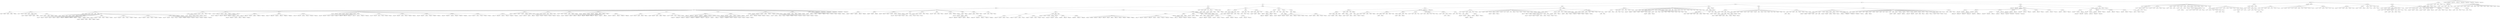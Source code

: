 digraph {
	root [label="root: 1"]
	root -> "Basic cell groups and regions"
	"Basic cell groups and regions" [label="grey: 2"]
	"Basic cell groups and regions" -> Cerebrum
	Cerebrum [label="CH: 3"]
	Cerebrum -> "Cerebral cortex"
	"Cerebral cortex" [label="CTX: 4"]
	"Cerebral cortex" -> "Cortical plate"
	"Cortical plate" [label="CTXpl: 5"]
	"Cortical plate" -> Isocortex
	Isocortex [label="Isocortex: 6"]
	Isocortex -> "Frontal pole, cerebral cortex"
	"Frontal pole, cerebral cortex" [label="FRP: 7"]
	"Frontal pole, cerebral cortex" -> "Frontal pole, layer 1"
	"Frontal pole, layer 1" [label="FRP1: 8"]
	"Frontal pole, cerebral cortex" -> "Frontal pole, layer 2/3"
	"Frontal pole, layer 2/3" [label="FRP2/3: 9"]
	"Frontal pole, cerebral cortex" -> "Frontal pole, layer 5"
	"Frontal pole, layer 5" [label="FRP5: 10"]
	"Frontal pole, cerebral cortex" -> "Frontal pole, layer 6a"
	"Frontal pole, layer 6a" [label="FRP6a: 11"]
	"Frontal pole, cerebral cortex" -> "Frontal pole, layer 6b"
	"Frontal pole, layer 6b" [label="FRP6b: 12"]
	Isocortex -> "Somatomotor areas"
	"Somatomotor areas" [label="MO: 13"]
	"Somatomotor areas" -> "Somatomotor areas, Layer 1"
	"Somatomotor areas, Layer 1" [label="MO1: 14"]
	"Somatomotor areas" -> "Somatomotor areas, Layer 2/3"
	"Somatomotor areas, Layer 2/3" [label="MO2/3: 15"]
	"Somatomotor areas" -> "Somatomotor areas, Layer 5"
	"Somatomotor areas, Layer 5" [label="MO5: 16"]
	"Somatomotor areas" -> "Somatomotor areas, Layer 6a"
	"Somatomotor areas, Layer 6a" [label="MO6a: 17"]
	"Somatomotor areas" -> "Somatomotor areas, Layer 6b"
	"Somatomotor areas, Layer 6b" [label="MO6b: 18"]
	"Somatomotor areas" -> "Primary motor area"
	"Primary motor area" [label="MOp: 19"]
	"Primary motor area" -> "Primary motor area, Layer 1"
	"Primary motor area, Layer 1" [label="MOp1: 20"]
	"Primary motor area" -> "Primary motor area, Layer 2/3"
	"Primary motor area, Layer 2/3" [label="MOp2/3: 21"]
	"Primary motor area" -> "Primary motor area, Layer 5"
	"Primary motor area, Layer 5" [label="MOp5: 22"]
	"Primary motor area" -> "Primary motor area, Layer 6a"
	"Primary motor area, Layer 6a" [label="MOp6a: 23"]
	"Primary motor area" -> "Primary motor area, Layer 6b"
	"Primary motor area, Layer 6b" [label="MOp6b: 24"]
	"Somatomotor areas" -> "Secondary motor area"
	"Secondary motor area" [label="MOs: 25"]
	"Secondary motor area" -> "Secondary motor area, layer 1"
	"Secondary motor area, layer 1" [label="MOs1: 26"]
	"Secondary motor area" -> "Secondary motor area, layer 2/3"
	"Secondary motor area, layer 2/3" [label="MOs2/3: 27"]
	"Secondary motor area" -> "Secondary motor area, layer 5"
	"Secondary motor area, layer 5" [label="MOs5: 28"]
	"Secondary motor area" -> "Secondary motor area, layer 6a"
	"Secondary motor area, layer 6a" [label="MOs6a: 29"]
	"Secondary motor area" -> "Secondary motor area, layer 6b"
	"Secondary motor area, layer 6b" [label="MOs6b: 30"]
	Isocortex -> "Somatosensory areas"
	"Somatosensory areas" [label="SS: 31"]
	"Somatosensory areas" -> "Somatosensory areas, layer 1"
	"Somatosensory areas, layer 1" [label="SS1: 32"]
	"Somatosensory areas" -> "Somatosensory areas, layer 2/3"
	"Somatosensory areas, layer 2/3" [label="SS2/3: 33"]
	"Somatosensory areas" -> "Somatosensory areas, layer 4"
	"Somatosensory areas, layer 4" [label="SS4: 34"]
	"Somatosensory areas" -> "Somatosensory areas, layer 5"
	"Somatosensory areas, layer 5" [label="SS5: 35"]
	"Somatosensory areas" -> "Somatosensory areas, layer 6a"
	"Somatosensory areas, layer 6a" [label="SS6a: 36"]
	"Somatosensory areas" -> "Somatosensory areas, layer 6b"
	"Somatosensory areas, layer 6b" [label="SS6b: 37"]
	"Somatosensory areas" -> "Primary somatosensory area"
	"Primary somatosensory area" [label="SSp: 38"]
	"Primary somatosensory area" -> "Primary somatosensory area, layer 1"
	"Primary somatosensory area, layer 1" [label="SSp1: 39"]
	"Primary somatosensory area" -> "Primary somatosensory area, layer 2/3"
	"Primary somatosensory area, layer 2/3" [label="SSp2/3: 40"]
	"Primary somatosensory area" -> "Primary somatosensory area, layer 4"
	"Primary somatosensory area, layer 4" [label="SSp4: 41"]
	"Primary somatosensory area" -> "Primary somatosensory area, layer 5"
	"Primary somatosensory area, layer 5" [label="SSp5: 42"]
	"Primary somatosensory area" -> "Primary somatosensory area, layer 6a"
	"Primary somatosensory area, layer 6a" [label="SSp6a: 43"]
	"Primary somatosensory area" -> "Primary somatosensory area, layer 6b"
	"Primary somatosensory area, layer 6b" [label="SSp6b: 44"]
	"Primary somatosensory area" -> "Primary somatosensory area, nose"
	"Primary somatosensory area, nose" [label="SSp-n: 45"]
	"Primary somatosensory area, nose" -> "Primary somatosensory area, nose, layer 1"
	"Primary somatosensory area, nose, layer 1" [label="SSp-n1: 46"]
	"Primary somatosensory area, nose" -> "Primary somatosensory area, nose, layer 2/3"
	"Primary somatosensory area, nose, layer 2/3" [label="SSp-n2/3: 47"]
	"Primary somatosensory area, nose" -> "Primary somatosensory area, nose, layer 4"
	"Primary somatosensory area, nose, layer 4" [label="SSp-n4: 48"]
	"Primary somatosensory area, nose" -> "Primary somatosensory area, nose, layer 5"
	"Primary somatosensory area, nose, layer 5" [label="SSp-n5: 49"]
	"Primary somatosensory area, nose" -> "Primary somatosensory area, nose, layer 6a"
	"Primary somatosensory area, nose, layer 6a" [label="SSp-n6a: 50"]
	"Primary somatosensory area, nose" -> "Primary somatosensory area, nose, layer 6b"
	"Primary somatosensory area, nose, layer 6b" [label="SSp-n6b: 51"]
	"Primary somatosensory area" -> "Primary somatosensory area, barrel field"
	"Primary somatosensory area, barrel field" [label="SSp-bfd: 52"]
	"Primary somatosensory area, barrel field" -> "Primary somatosensory area, barrel field, layer 1"
	"Primary somatosensory area, barrel field, layer 1" [label="SSp-bfd1: 53"]
	"Primary somatosensory area, barrel field" -> "Primary somatosensory area, barrel field, layer 2/3"
	"Primary somatosensory area, barrel field, layer 2/3" [label="SSp-bfd2/3: 54"]
	"Primary somatosensory area, barrel field" -> "Primary somatosensory area, barrel field, layer 4"
	"Primary somatosensory area, barrel field, layer 4" [label="SSp-bfd4: 55"]
	"Primary somatosensory area, barrel field" -> "Primary somatosensory area, barrel field, layer 5"
	"Primary somatosensory area, barrel field, layer 5" [label="SSp-bfd5: 56"]
	"Primary somatosensory area, barrel field" -> "Primary somatosensory area, barrel field, layer 6a"
	"Primary somatosensory area, barrel field, layer 6a" [label="SSp-bfd6a: 57"]
	"Primary somatosensory area, barrel field" -> "Primary somatosensory area, barrel field, layer 6b"
	"Primary somatosensory area, barrel field, layer 6b" [label="SSp-bfd6b: 58"]
	"Primary somatosensory area, barrel field" -> "Rostrolateral lateral visual area"
	"Rostrolateral lateral visual area" [label="VISrll: 59"]
	"Rostrolateral lateral visual area" -> "Rostrolateral lateral visual area, layer 1"
	"Rostrolateral lateral visual area, layer 1" [label="VISrll1: 60"]
	"Rostrolateral lateral visual area" -> "Rostrolateral lateral visual area, layer 2/3"
	"Rostrolateral lateral visual area, layer 2/3" [label="VISrll2/3: 61"]
	"Rostrolateral lateral visual area" -> "Rostrolateral lateral visual area, layer 4"
	"Rostrolateral lateral visual area, layer 4" [label="VISrll4: 62"]
	"Rostrolateral lateral visual area" -> "Rostrolateral lateral visual area,layer 5"
	"Rostrolateral lateral visual area,layer 5" [label="VISrll5: 63"]
	"Rostrolateral lateral visual area" -> "Rostrolateral lateral visual area, layer 6a"
	"Rostrolateral lateral visual area, layer 6a" [label="VISrll6a: 64"]
	"Rostrolateral lateral visual area" -> "Rostrolateral lateral visual area, layer 6b"
	"Rostrolateral lateral visual area, layer 6b" [label="VISrll6b: 65"]
	"Primary somatosensory area" -> "Primary somatosensory area, lower limb"
	"Primary somatosensory area, lower limb" [label="SSp-ll: 66"]
	"Primary somatosensory area, lower limb" -> "Primary somatosensory area, lower limb, layer 1"
	"Primary somatosensory area, lower limb, layer 1" [label="SSp-ll1: 67"]
	"Primary somatosensory area, lower limb" -> "Primary somatosensory area, lower limb, layer 2/3"
	"Primary somatosensory area, lower limb, layer 2/3" [label="SSp-ll2/3: 68"]
	"Primary somatosensory area, lower limb" -> "Primary somatosensory area, lower limb, layer 4"
	"Primary somatosensory area, lower limb, layer 4" [label="SSp-ll4: 69"]
	"Primary somatosensory area, lower limb" -> "Primary somatosensory area, lower limb, layer 5"
	"Primary somatosensory area, lower limb, layer 5" [label="SSp-ll5: 70"]
	"Primary somatosensory area, lower limb" -> "Primary somatosensory area, lower limb, layer 6a"
	"Primary somatosensory area, lower limb, layer 6a" [label="SSp-ll6a: 71"]
	"Primary somatosensory area, lower limb" -> "Primary somatosensory area, lower limb, layer 6b"
	"Primary somatosensory area, lower limb, layer 6b" [label="SSp-ll6b: 72"]
	"Primary somatosensory area" -> "Primary somatosensory area, mouth"
	"Primary somatosensory area, mouth" [label="SSp-m: 73"]
	"Primary somatosensory area, mouth" -> "Primary somatosensory area, mouth, layer 1"
	"Primary somatosensory area, mouth, layer 1" [label="SSp-m1: 74"]
	"Primary somatosensory area, mouth" -> "Primary somatosensory area, mouth, layer 2/3"
	"Primary somatosensory area, mouth, layer 2/3" [label="SSp-m2/3: 75"]
	"Primary somatosensory area, mouth" -> "Primary somatosensory area, mouth, layer 4"
	"Primary somatosensory area, mouth, layer 4" [label="SSp-m4: 76"]
	"Primary somatosensory area, mouth" -> "Primary somatosensory area, mouth, layer 5"
	"Primary somatosensory area, mouth, layer 5" [label="SSp-m5: 77"]
	"Primary somatosensory area, mouth" -> "Primary somatosensory area, mouth, layer 6a"
	"Primary somatosensory area, mouth, layer 6a" [label="SSp-m6a: 78"]
	"Primary somatosensory area, mouth" -> "Primary somatosensory area, mouth, layer 6b"
	"Primary somatosensory area, mouth, layer 6b" [label="SSp-m6b: 79"]
	"Primary somatosensory area" -> "Primary somatosensory area, upper limb"
	"Primary somatosensory area, upper limb" [label="SSp-ul: 80"]
	"Primary somatosensory area, upper limb" -> "Primary somatosensory area, upper limb, layer 1"
	"Primary somatosensory area, upper limb, layer 1" [label="SSp-ul1: 81"]
	"Primary somatosensory area, upper limb" -> "Primary somatosensory area, upper limb, layer 2/3"
	"Primary somatosensory area, upper limb, layer 2/3" [label="SSp-ul2/3: 82"]
	"Primary somatosensory area, upper limb" -> "Primary somatosensory area, upper limb, layer 4"
	"Primary somatosensory area, upper limb, layer 4" [label="SSp-ul4: 83"]
	"Primary somatosensory area, upper limb" -> "Primary somatosensory area, upper limb, layer 5"
	"Primary somatosensory area, upper limb, layer 5" [label="SSp-ul5: 84"]
	"Primary somatosensory area, upper limb" -> "Primary somatosensory area, upper limb, layer 6a"
	"Primary somatosensory area, upper limb, layer 6a" [label="SSp-ul6a: 85"]
	"Primary somatosensory area, upper limb" -> "Primary somatosensory area, upper limb, layer 6b"
	"Primary somatosensory area, upper limb, layer 6b" [label="SSp-ul6b: 86"]
	"Primary somatosensory area" -> "Primary somatosensory area, trunk"
	"Primary somatosensory area, trunk" [label="SSp-tr: 87"]
	"Primary somatosensory area, trunk" -> "Primary somatosensory area, trunk, layer 1"
	"Primary somatosensory area, trunk, layer 1" [label="SSp-tr1: 88"]
	"Primary somatosensory area, trunk" -> "Primary somatosensory area, trunk, layer 2/3"
	"Primary somatosensory area, trunk, layer 2/3" [label="SSp-tr2/3: 89"]
	"Primary somatosensory area, trunk" -> "Primary somatosensory area, trunk, layer 4"
	"Primary somatosensory area, trunk, layer 4" [label="SSp-tr4: 90"]
	"Primary somatosensory area, trunk" -> "Primary somatosensory area, trunk, layer 5"
	"Primary somatosensory area, trunk, layer 5" [label="SSp-tr5: 91"]
	"Primary somatosensory area, trunk" -> "Primary somatosensory area, trunk, layer 6a"
	"Primary somatosensory area, trunk, layer 6a" [label="SSp-tr6a: 92"]
	"Primary somatosensory area, trunk" -> "Primary somatosensory area, trunk, layer 6b"
	"Primary somatosensory area, trunk, layer 6b" [label="SSp-tr6b: 93"]
	"Primary somatosensory area" -> "Primary somatosensory area, unassigned"
	"Primary somatosensory area, unassigned" [label="SSp-un: 94"]
	"Primary somatosensory area, unassigned" -> "Primary somatosensory area, unassigned, layer 1"
	"Primary somatosensory area, unassigned, layer 1" [label="SSp-un1: 95"]
	"Primary somatosensory area, unassigned" -> "Primary somatosensory area, unassigned, layer 2/3"
	"Primary somatosensory area, unassigned, layer 2/3" [label="SSp-un2/3: 96"]
	"Primary somatosensory area, unassigned" -> "Primary somatosensory area, unassigned, layer 4"
	"Primary somatosensory area, unassigned, layer 4" [label="SSp-un4: 97"]
	"Primary somatosensory area, unassigned" -> "Primary somatosensory area, unassigned, layer 5"
	"Primary somatosensory area, unassigned, layer 5" [label="SSp-un5: 98"]
	"Primary somatosensory area, unassigned" -> "Primary somatosensory area, unassigned, layer 6a"
	"Primary somatosensory area, unassigned, layer 6a" [label="SSp-un6a: 99"]
	"Primary somatosensory area, unassigned" -> "Primary somatosensory area, unassigned, layer 6b"
	"Primary somatosensory area, unassigned, layer 6b" [label="SSp-un6b: 100"]
	"Primary somatosensory area" -> "Primary somatosensory area, unassigned 2"
	"Primary somatosensory area, unassigned 2" [label="SSp-un2: 101"]
	"Primary somatosensory area" -> "Primary somatosensory area, unassigned 3"
	"Primary somatosensory area, unassigned 3" [label="SSp-un3: 102"]
	"Somatosensory areas" -> "Supplemental somatosensory area"
	"Supplemental somatosensory area" [label="SSs: 103"]
	"Supplemental somatosensory area" -> "Supplemental somatosensory area, layer 1"
	"Supplemental somatosensory area, layer 1" [label="SSs1: 104"]
	"Supplemental somatosensory area" -> "Supplemental somatosensory area, layer 2/3"
	"Supplemental somatosensory area, layer 2/3" [label="SSs2/3: 105"]
	"Supplemental somatosensory area" -> "Supplemental somatosensory area, layer 4"
	"Supplemental somatosensory area, layer 4" [label="SSs4: 106"]
	"Supplemental somatosensory area" -> "Supplemental somatosensory area, layer 5"
	"Supplemental somatosensory area, layer 5" [label="SSs5: 107"]
	"Supplemental somatosensory area" -> "Supplemental somatosensory area, layer 6a"
	"Supplemental somatosensory area, layer 6a" [label="SSs6a: 108"]
	"Supplemental somatosensory area" -> "Supplemental somatosensory area, layer 6b"
	"Supplemental somatosensory area, layer 6b" [label="SSs6b: 109"]
	Isocortex -> "Gustatory areas"
	"Gustatory areas" [label="GU: 110"]
	"Gustatory areas" -> "Gustatory areas, layer 1"
	"Gustatory areas, layer 1" [label="GU1: 111"]
	"Gustatory areas" -> "Gustatory areas, layer 2/3"
	"Gustatory areas, layer 2/3" [label="GU2/3: 112"]
	"Gustatory areas" -> "Gustatory areas, layer 4"
	"Gustatory areas, layer 4" [label="GU4: 113"]
	"Gustatory areas" -> "Gustatory areas, layer 5"
	"Gustatory areas, layer 5" [label="GU5: 114"]
	"Gustatory areas" -> "Gustatory areas, layer 6a"
	"Gustatory areas, layer 6a" [label="GU6a: 115"]
	"Gustatory areas" -> "Gustatory areas, layer 6b"
	"Gustatory areas, layer 6b" [label="GU6b: 116"]
	Isocortex -> "Visceral area"
	"Visceral area" [label="VISC: 117"]
	"Visceral area" -> "Visceral area, layer 1"
	"Visceral area, layer 1" [label="VISC1: 118"]
	"Visceral area" -> "Visceral area, layer 2/3"
	"Visceral area, layer 2/3" [label="VISC2/3: 119"]
	"Visceral area" -> "Visceral area, layer 4"
	"Visceral area, layer 4" [label="VISC4: 120"]
	"Visceral area" -> "Visceral area, layer 5"
	"Visceral area, layer 5" [label="VISC5: 121"]
	"Visceral area" -> "Visceral area, layer 6a"
	"Visceral area, layer 6a" [label="VISC6a: 122"]
	"Visceral area" -> "Visceral area, layer 6b"
	"Visceral area, layer 6b" [label="VISC6b: 123"]
	Isocortex -> "Auditory areas"
	"Auditory areas" [label="AUD: 124"]
	"Auditory areas" -> "Dorsal auditory area"
	"Dorsal auditory area" [label="AUDd: 125"]
	"Dorsal auditory area" -> "Dorsal auditory area, layer 1"
	"Dorsal auditory area, layer 1" [label="AUDd1: 126"]
	"Dorsal auditory area" -> "Dorsal auditory area, layer 2/3"
	"Dorsal auditory area, layer 2/3" [label="AUDd2/3: 127"]
	"Dorsal auditory area" -> "Dorsal auditory area, layer 4"
	"Dorsal auditory area, layer 4" [label="AUDd4: 128"]
	"Dorsal auditory area" -> "Dorsal auditory area, layer 5"
	"Dorsal auditory area, layer 5" [label="AUDd5: 129"]
	"Dorsal auditory area" -> "Dorsal auditory area, layer 6a"
	"Dorsal auditory area, layer 6a" [label="AUDd6a: 130"]
	"Dorsal auditory area" -> "Dorsal auditory area, layer 6b"
	"Dorsal auditory area, layer 6b" [label="AUDd6b: 131"]
	"Dorsal auditory area" -> "Laterolateral anterior visual area"
	"Laterolateral anterior visual area" [label="VISlla: 132"]
	"Laterolateral anterior visual area" -> "Laterolateral anterior visual area, layer 1"
	"Laterolateral anterior visual area, layer 1" [label="VISlla1: 133"]
	"Laterolateral anterior visual area" -> "Laterolateral anterior visual area, layer 2/3"
	"Laterolateral anterior visual area, layer 2/3" [label="VISlla2/3: 134"]
	"Laterolateral anterior visual area" -> "Laterolateral anterior visual area, layer 4"
	"Laterolateral anterior visual area, layer 4" [label="VISlla4: 135"]
	"Laterolateral anterior visual area" -> "Laterolateral anterior visual area,layer 5"
	"Laterolateral anterior visual area,layer 5" [label="VISlla5: 136"]
	"Laterolateral anterior visual area" -> "Laterolateral anterior visual area, layer 6a"
	"Laterolateral anterior visual area, layer 6a" [label="VISlla6a: 137"]
	"Laterolateral anterior visual area" -> "Laterolateral anterior visual area, layer 6b"
	"Laterolateral anterior visual area, layer 6b" [label="VISlla6b: 138"]
	"Auditory areas" -> "Primary auditory area"
	"Primary auditory area" [label="AUDp: 139"]
	"Primary auditory area" -> "Primary auditory area, layer 1"
	"Primary auditory area, layer 1" [label="AUDp1: 140"]
	"Primary auditory area" -> "Primary auditory area, layer 2/3"
	"Primary auditory area, layer 2/3" [label="AUDp2/3: 141"]
	"Primary auditory area" -> "Primary auditory area, layer 4"
	"Primary auditory area, layer 4" [label="AUDp4: 142"]
	"Primary auditory area" -> "Primary auditory area, layer 5"
	"Primary auditory area, layer 5" [label="AUDp5: 143"]
	"Primary auditory area" -> "Primary auditory area, layer 6a"
	"Primary auditory area, layer 6a" [label="AUDp6a: 144"]
	"Primary auditory area" -> "Primary auditory area, layer 6b"
	"Primary auditory area, layer 6b" [label="AUDp6b: 145"]
	"Auditory areas" -> "Posterior auditory area"
	"Posterior auditory area" [label="AUDpo: 146"]
	"Posterior auditory area" -> "Posterior auditory area, layer 1"
	"Posterior auditory area, layer 1" [label="AUDpo1: 147"]
	"Posterior auditory area" -> "Posterior auditory area, layer 2/3"
	"Posterior auditory area, layer 2/3" [label="AUDpo2/3: 148"]
	"Posterior auditory area" -> "Posterior auditory area, layer 4"
	"Posterior auditory area, layer 4" [label="AUDpo4: 149"]
	"Posterior auditory area" -> "Posterior auditory area, layer 5"
	"Posterior auditory area, layer 5" [label="AUDpo5: 150"]
	"Posterior auditory area" -> "Posterior auditory area, layer 6a"
	"Posterior auditory area, layer 6a" [label="AUDpo6a: 151"]
	"Posterior auditory area" -> "Posterior auditory area, layer 6b"
	"Posterior auditory area, layer 6b" [label="AUDpo6b: 152"]
	"Auditory areas" -> "Ventral auditory area"
	"Ventral auditory area" [label="AUDv: 153"]
	"Ventral auditory area" -> "Ventral auditory area, layer 1"
	"Ventral auditory area, layer 1" [label="AUDv1: 154"]
	"Ventral auditory area" -> "Ventral auditory area, layer 2/3"
	"Ventral auditory area, layer 2/3" [label="AUDv2/3: 155"]
	"Ventral auditory area" -> "Ventral auditory area, layer 4"
	"Ventral auditory area, layer 4" [label="AUDv4: 156"]
	"Ventral auditory area" -> "Ventral auditory area, layer 5"
	"Ventral auditory area, layer 5" [label="AUDv5: 157"]
	"Ventral auditory area" -> "Ventral auditory area, layer 6a"
	"Ventral auditory area, layer 6a" [label="AUDv6a: 158"]
	"Ventral auditory area" -> "Ventral auditory area, layer 6b"
	"Ventral auditory area, layer 6b" [label="AUDv6b: 159"]
	Isocortex -> "Visual areas"
	"Visual areas" [label="VIS: 160"]
	"Visual areas" -> "Visual areas, layer 1"
	"Visual areas, layer 1" [label="VIS1: 161"]
	"Visual areas" -> "Visual areas, layer 2/3"
	"Visual areas, layer 2/3" [label="VIS2/3: 162"]
	"Visual areas" -> "Visual areas, layer 4"
	"Visual areas, layer 4" [label="VIS4: 163"]
	"Visual areas" -> "Visual areas, layer 5"
	"Visual areas, layer 5" [label="VIS5: 164"]
	"Visual areas" -> "Visual areas, layer 6a"
	"Visual areas, layer 6a" [label="VIS6a: 165"]
	"Visual areas" -> "Visual areas, layer 6b"
	"Visual areas, layer 6b" [label="VIS6b: 166"]
	"Visual areas" -> "Anterolateral visual area"
	"Anterolateral visual area" [label="VISal: 167"]
	"Anterolateral visual area" -> "Anterolateral visual area, layer 1"
	"Anterolateral visual area, layer 1" [label="VISal1: 168"]
	"Anterolateral visual area" -> "Anterolateral visual area, layer 2/3"
	"Anterolateral visual area, layer 2/3" [label="VISal2/3: 169"]
	"Anterolateral visual area" -> "Anterolateral visual area, layer 4"
	"Anterolateral visual area, layer 4" [label="VISal4: 170"]
	"Anterolateral visual area" -> "Anterolateral visual area, layer 5"
	"Anterolateral visual area, layer 5" [label="VISal5: 171"]
	"Anterolateral visual area" -> "Anterolateral visual area, layer 6a"
	"Anterolateral visual area, layer 6a" [label="VISal6a: 172"]
	"Anterolateral visual area" -> "Anterolateral visual area, layer 6b"
	"Anterolateral visual area, layer 6b" [label="VISal6b: 173"]
	"Visual areas" -> "Anteromedial visual area"
	"Anteromedial visual area" [label="VISam: 174"]
	"Anteromedial visual area" -> "Anteromedial visual area, layer 1"
	"Anteromedial visual area, layer 1" [label="VISam1: 175"]
	"Anteromedial visual area" -> "Anteromedial visual area, layer 2/3"
	"Anteromedial visual area, layer 2/3" [label="VISam2/3: 176"]
	"Anteromedial visual area" -> "Anteromedial visual area, layer 4"
	"Anteromedial visual area, layer 4" [label="VISam4: 177"]
	"Anteromedial visual area" -> "Anteromedial visual area, layer 5"
	"Anteromedial visual area, layer 5" [label="VISam5: 178"]
	"Anteromedial visual area" -> "Anteromedial visual area, layer 6a"
	"Anteromedial visual area, layer 6a" [label="VISam6a: 179"]
	"Anteromedial visual area" -> "Anteromedial visual area, layer 6b"
	"Anteromedial visual area, layer 6b" [label="VISam6b: 180"]
	"Visual areas" -> "Lateral visual area"
	"Lateral visual area" [label="VISl: 181"]
	"Lateral visual area" -> "Lateral visual area, layer 1"
	"Lateral visual area, layer 1" [label="VISl1: 182"]
	"Lateral visual area" -> "Lateral visual area, layer 2/3"
	"Lateral visual area, layer 2/3" [label="VISl2/3: 183"]
	"Lateral visual area" -> "Lateral visual area, layer 4"
	"Lateral visual area, layer 4" [label="VISl4: 184"]
	"Lateral visual area" -> "Lateral visual area, layer 5"
	"Lateral visual area, layer 5" [label="VISl5: 185"]
	"Lateral visual area" -> "Lateral visual area, layer 6a"
	"Lateral visual area, layer 6a" [label="VISl6a: 186"]
	"Lateral visual area" -> "Lateral visual area, layer 6b"
	"Lateral visual area, layer 6b" [label="VISl6b: 187"]
	"Visual areas" -> "Primary visual area"
	"Primary visual area" [label="VISp: 188"]
	"Primary visual area" -> "Primary visual area, layer 1"
	"Primary visual area, layer 1" [label="VISp1: 189"]
	"Primary visual area" -> "Primary visual area, layer 2/3"
	"Primary visual area, layer 2/3" [label="VISp2/3: 190"]
	"Primary visual area" -> "Primary visual area, layer 4"
	"Primary visual area, layer 4" [label="VISp4: 191"]
	"Primary visual area" -> "Primary visual area, layer 5"
	"Primary visual area, layer 5" [label="VISp5: 192"]
	"Primary visual area" -> "Primary visual area, layer 6a"
	"Primary visual area, layer 6a" [label="VISp6a: 193"]
	"Primary visual area" -> "Primary visual area, layer 6b"
	"Primary visual area, layer 6b" [label="VISp6b: 194"]
	"Visual areas" -> "Posterolateral visual area"
	"Posterolateral visual area" [label="VISpl: 195"]
	"Posterolateral visual area" -> "Posterolateral visual area, layer 1"
	"Posterolateral visual area, layer 1" [label="VISpl1: 196"]
	"Posterolateral visual area" -> "Posterolateral visual area, layer 2/3"
	"Posterolateral visual area, layer 2/3" [label="VISpl2/3: 197"]
	"Posterolateral visual area" -> "Posterolateral visual area, layer 4"
	"Posterolateral visual area, layer 4" [label="VISpl4: 198"]
	"Posterolateral visual area" -> "Posterolateral visual area, layer 5"
	"Posterolateral visual area, layer 5" [label="VISpl5: 199"]
	"Posterolateral visual area" -> "Posterolateral visual area, layer 6a"
	"Posterolateral visual area, layer 6a" [label="VISpl6a: 200"]
	"Posterolateral visual area" -> "Posterolateral visual area, layer 6b"
	"Posterolateral visual area, layer 6b" [label="VISpl6b: 201"]
	"Visual areas" -> "posteromedial visual area"
	"posteromedial visual area" [label="VISpm: 202"]
	"posteromedial visual area" -> "posteromedial visual area, layer 1"
	"posteromedial visual area, layer 1" [label="VISpm1: 203"]
	"posteromedial visual area" -> "posteromedial visual area, layer 2/3"
	"posteromedial visual area, layer 2/3" [label="VISpm2/3: 204"]
	"posteromedial visual area" -> "posteromedial visual area, layer 4"
	"posteromedial visual area, layer 4" [label="VISpm4: 205"]
	"posteromedial visual area" -> "posteromedial visual area, layer 5"
	"posteromedial visual area, layer 5" [label="VISpm5: 206"]
	"posteromedial visual area" -> "posteromedial visual area, layer 6a"
	"posteromedial visual area, layer 6a" [label="VISpm6a: 207"]
	"posteromedial visual area" -> "posteromedial visual area, layer 6b"
	"posteromedial visual area, layer 6b" [label="VISpm6b: 208"]
	"Visual areas" -> "Laterointermediate area"
	"Laterointermediate area" [label="VISli: 209"]
	"Laterointermediate area" -> "Laterointermediate area, layer 1"
	"Laterointermediate area, layer 1" [label="VISli1: 210"]
	"Laterointermediate area" -> "Laterointermediate area, layer 2/3"
	"Laterointermediate area, layer 2/3" [label="VISli2/3: 211"]
	"Laterointermediate area" -> "Laterointermediate area, layer 4"
	"Laterointermediate area, layer 4" [label="VISli4: 212"]
	"Laterointermediate area" -> "Laterointermediate area, layer 5"
	"Laterointermediate area, layer 5" [label="VISli5: 213"]
	"Laterointermediate area" -> "Laterointermediate area, layer 6a"
	"Laterointermediate area, layer 6a" [label="VISli6a: 214"]
	"Laterointermediate area" -> "Laterointermediate area, layer 6b"
	"Laterointermediate area, layer 6b" [label="VISli6b: 215"]
	"Visual areas" -> "Postrhinal area"
	"Postrhinal area" [label="VISpor: 216"]
	"Postrhinal area" -> "Postrhinal area, layer 1"
	"Postrhinal area, layer 1" [label="VISpor1: 217"]
	"Postrhinal area" -> "Postrhinal area, layer 2/3"
	"Postrhinal area, layer 2/3" [label="VISpor2/3: 218"]
	"Postrhinal area" -> "Postrhinal area, layer 4"
	"Postrhinal area, layer 4" [label="VISpor4: 219"]
	"Postrhinal area" -> "Postrhinal area, layer 5"
	"Postrhinal area, layer 5" [label="VISpor5: 220"]
	"Postrhinal area" -> "Postrhinal area, layer 6a"
	"Postrhinal area, layer 6a" [label="VISpor6a: 221"]
	"Postrhinal area" -> "Postrhinal area, layer 6b"
	"Postrhinal area, layer 6b" [label="VISpor6b: 222"]
	Isocortex -> "Anterior cingulate area"
	"Anterior cingulate area" [label="ACA: 223"]
	"Anterior cingulate area" -> "Anterior cingulate area, layer 1"
	"Anterior cingulate area, layer 1" [label="ACA1: 224"]
	"Anterior cingulate area" -> "Anterior cingulate area, layer 2/3"
	"Anterior cingulate area, layer 2/3" [label="ACA2/3: 225"]
	"Anterior cingulate area" -> "Anterior cingulate area, layer 5"
	"Anterior cingulate area, layer 5" [label="ACA5: 226"]
	"Anterior cingulate area" -> "Anterior cingulate area, layer 6a"
	"Anterior cingulate area, layer 6a" [label="ACA6a: 227"]
	"Anterior cingulate area" -> "Anterior cingulate area, layer 6b"
	"Anterior cingulate area, layer 6b" [label="ACA6b: 228"]
	"Anterior cingulate area" -> "Anterior cingulate area, dorsal part"
	"Anterior cingulate area, dorsal part" [label="ACAd: 229"]
	"Anterior cingulate area, dorsal part" -> "Anterior cingulate area, dorsal part, layer 1"
	"Anterior cingulate area, dorsal part, layer 1" [label="ACAd1: 230"]
	"Anterior cingulate area, dorsal part" -> "Anterior cingulate area, dorsal part, layer 2/3"
	"Anterior cingulate area, dorsal part, layer 2/3" [label="ACAd2/3: 231"]
	"Anterior cingulate area, dorsal part" -> "Anterior cingulate area, dorsal part, layer 5"
	"Anterior cingulate area, dorsal part, layer 5" [label="ACAd5: 232"]
	"Anterior cingulate area, dorsal part" -> "Anterior cingulate area, dorsal part, layer 6a"
	"Anterior cingulate area, dorsal part, layer 6a" [label="ACAd6a: 233"]
	"Anterior cingulate area, dorsal part" -> "Anterior cingulate area, dorsal part, layer 6b"
	"Anterior cingulate area, dorsal part, layer 6b" [label="ACAd6b: 234"]
	"Anterior cingulate area" -> "Anterior cingulate area, ventral part"
	"Anterior cingulate area, ventral part" [label="ACAv: 235"]
	"Anterior cingulate area, ventral part" -> "Anterior cingulate area, ventral part, layer 1"
	"Anterior cingulate area, ventral part, layer 1" [label="ACAv1: 236"]
	"Anterior cingulate area, ventral part" -> "Anterior cingulate area, ventral part, layer 2/3"
	"Anterior cingulate area, ventral part, layer 2/3" [label="ACAv2/3: 237"]
	"Anterior cingulate area, ventral part" -> "Anterior cingulate area, ventral part, layer 5"
	"Anterior cingulate area, ventral part, layer 5" [label="ACAv5: 238"]
	"Anterior cingulate area, ventral part" -> "Anterior cingulate area, ventral part, 6a"
	"Anterior cingulate area, ventral part, 6a" [label="ACAv6a: 239"]
	"Anterior cingulate area, ventral part" -> "Anterior cingulate area, ventral part, 6b"
	"Anterior cingulate area, ventral part, 6b" [label="ACAv6b: 240"]
	Isocortex -> "Prelimbic area"
	"Prelimbic area" [label="PL: 241"]
	"Prelimbic area" -> "Prelimbic area, layer 1"
	"Prelimbic area, layer 1" [label="PL1: 242"]
	"Prelimbic area" -> "Prelimbic area, layer 2"
	"Prelimbic area, layer 2" [label="PL2: 243"]
	"Prelimbic area" -> "Prelimbic area, layer 2/3"
	"Prelimbic area, layer 2/3" [label="PL2/3: 244"]
	"Prelimbic area" -> "Prelimbic area, layer 5"
	"Prelimbic area, layer 5" [label="PL5: 245"]
	"Prelimbic area" -> "Prelimbic area, layer 6a"
	"Prelimbic area, layer 6a" [label="PL6a: 246"]
	"Prelimbic area" -> "Prelimbic area, layer 6b"
	"Prelimbic area, layer 6b" [label="PL6b: 247"]
	Isocortex -> "Infralimbic area"
	"Infralimbic area" [label="ILA: 248"]
	"Infralimbic area" -> "Infralimbic area, layer 1"
	"Infralimbic area, layer 1" [label="ILA1: 249"]
	"Infralimbic area" -> "Infralimbic area, layer 2"
	"Infralimbic area, layer 2" [label="ILA2: 250"]
	"Infralimbic area" -> "Infralimbic area, layer 2/3"
	"Infralimbic area, layer 2/3" [label="ILA2/3: 251"]
	"Infralimbic area" -> "Infralimbic area, layer 5"
	"Infralimbic area, layer 5" [label="ILA5: 252"]
	"Infralimbic area" -> "Infralimbic area, layer 6a"
	"Infralimbic area, layer 6a" [label="ILA6a: 253"]
	"Infralimbic area" -> "Infralimbic area, layer 6b"
	"Infralimbic area, layer 6b" [label="ILA6b: 254"]
	Isocortex -> "Orbital area"
	"Orbital area" [label="ORB: 255"]
	"Orbital area" -> "Orbital area, layer 1"
	"Orbital area, layer 1" [label="ORB1: 256"]
	"Orbital area" -> "Orbital area, layer 2/3"
	"Orbital area, layer 2/3" [label="ORB2/3: 257"]
	"Orbital area" -> "Orbital area, layer 5"
	"Orbital area, layer 5" [label="ORB5: 258"]
	"Orbital area" -> "Orbital area, layer 6a"
	"Orbital area, layer 6a" [label="ORB6a: 259"]
	"Orbital area" -> "Orbital area, layer 6b"
	"Orbital area, layer 6b" [label="ORB6b: 260"]
	"Orbital area" -> "Orbital area, lateral part"
	"Orbital area, lateral part" [label="ORBl: 261"]
	"Orbital area, lateral part" -> "Orbital area, lateral part, layer 1"
	"Orbital area, lateral part, layer 1" [label="ORBl1: 262"]
	"Orbital area, lateral part" -> "Orbital area, lateral part, layer 2/3"
	"Orbital area, lateral part, layer 2/3" [label="ORBl2/3: 263"]
	"Orbital area, lateral part" -> "Orbital area, lateral part, layer 5"
	"Orbital area, lateral part, layer 5" [label="ORBl5: 264"]
	"Orbital area, lateral part" -> "Orbital area, lateral part, layer 6a"
	"Orbital area, lateral part, layer 6a" [label="ORBl6a: 265"]
	"Orbital area, lateral part" -> "Orbital area, lateral part, layer 6b"
	"Orbital area, lateral part, layer 6b" [label="ORBl6b: 266"]
	"Orbital area" -> "Orbital area, medial part"
	"Orbital area, medial part" [label="ORBm: 267"]
	"Orbital area, medial part" -> "Orbital area, medial part, layer 1"
	"Orbital area, medial part, layer 1" [label="ORBm1: 268"]
	"Orbital area, medial part" -> "Orbital area, medial part, layer 2"
	"Orbital area, medial part, layer 2" [label="ORBm2: 269"]
	"Orbital area, medial part" -> "Orbital area, medial part, layer 2/3"
	"Orbital area, medial part, layer 2/3" [label="ORBm2/3: 270"]
	"Orbital area, medial part" -> "Orbital area, medial part, layer 5"
	"Orbital area, medial part, layer 5" [label="ORBm5: 271"]
	"Orbital area, medial part" -> "Orbital area, medial part, layer 6a"
	"Orbital area, medial part, layer 6a" [label="ORBm6a: 272"]
	"Orbital area, medial part" -> "Orbital area, medial part, layer 6b"
	"Orbital area, medial part, layer 6b" [label="ORBm6b: 273"]
	"Orbital area" -> "Orbital area, ventral part"
	"Orbital area, ventral part" [label="ORBv: 274"]
	"Orbital area" -> "Orbital area, ventrolateral part"
	"Orbital area, ventrolateral part" [label="ORBvl: 275"]
	"Orbital area, ventrolateral part" -> "Orbital area, ventrolateral part, layer 1"
	"Orbital area, ventrolateral part, layer 1" [label="ORBvl1: 276"]
	"Orbital area, ventrolateral part" -> "Orbital area, ventrolateral part, layer 2/3"
	"Orbital area, ventrolateral part, layer 2/3" [label="ORBvl2/3: 277"]
	"Orbital area, ventrolateral part" -> "Orbital area, ventrolateral part, layer 5"
	"Orbital area, ventrolateral part, layer 5" [label="ORBvl5: 278"]
	"Orbital area, ventrolateral part" -> "Orbital area, ventrolateral part, layer 6a"
	"Orbital area, ventrolateral part, layer 6a" [label="ORBvl6a: 279"]
	"Orbital area, ventrolateral part" -> "Orbital area, ventrolateral part, layer 6b"
	"Orbital area, ventrolateral part, layer 6b" [label="ORBvl6b: 280"]
	Isocortex -> "Agranular insular area"
	"Agranular insular area" [label="AI: 281"]
	"Agranular insular area" -> "Agranular insular area, dorsal part"
	"Agranular insular area, dorsal part" [label="AId: 282"]
	"Agranular insular area, dorsal part" -> "Agranular insular area, dorsal part, layer 1"
	"Agranular insular area, dorsal part, layer 1" [label="AId1: 283"]
	"Agranular insular area, dorsal part" -> "Agranular insular area, dorsal part, layer 2/3"
	"Agranular insular area, dorsal part, layer 2/3" [label="AId2/3: 284"]
	"Agranular insular area, dorsal part" -> "Agranular insular area, dorsal part, layer 5"
	"Agranular insular area, dorsal part, layer 5" [label="AId5: 285"]
	"Agranular insular area, dorsal part" -> "Agranular insular area, dorsal part, layer 6a"
	"Agranular insular area, dorsal part, layer 6a" [label="AId6a: 286"]
	"Agranular insular area, dorsal part" -> "Agranular insular area, dorsal part, layer 6b"
	"Agranular insular area, dorsal part, layer 6b" [label="AId6b: 287"]
	"Agranular insular area" -> "Agranular insular area, posterior part"
	"Agranular insular area, posterior part" [label="AIp: 288"]
	"Agranular insular area, posterior part" -> "Agranular insular area, posterior part, layer 1"
	"Agranular insular area, posterior part, layer 1" [label="AIp1: 289"]
	"Agranular insular area, posterior part" -> "Agranular insular area, posterior part, layer 2/3"
	"Agranular insular area, posterior part, layer 2/3" [label="AIp2/3: 290"]
	"Agranular insular area, posterior part" -> "Agranular insular area, posterior part, layer 5"
	"Agranular insular area, posterior part, layer 5" [label="AIp5: 291"]
	"Agranular insular area, posterior part" -> "Agranular insular area, posterior part, layer 6a"
	"Agranular insular area, posterior part, layer 6a" [label="AIp6a: 292"]
	"Agranular insular area, posterior part" -> "Agranular insular area, posterior part, layer 6b"
	"Agranular insular area, posterior part, layer 6b" [label="AIp6b: 293"]
	"Agranular insular area" -> "Agranular insular area, ventral part"
	"Agranular insular area, ventral part" [label="AIv: 294"]
	"Agranular insular area, ventral part" -> "Agranular insular area, ventral part, layer 1"
	"Agranular insular area, ventral part, layer 1" [label="AIv1: 295"]
	"Agranular insular area, ventral part" -> "Agranular insular area, ventral part, layer 2/3"
	"Agranular insular area, ventral part, layer 2/3" [label="AIv2/3: 296"]
	"Agranular insular area, ventral part" -> "Agranular insular area, ventral part, layer 5"
	"Agranular insular area, ventral part, layer 5" [label="AIv5: 297"]
	"Agranular insular area, ventral part" -> "Agranular insular area, ventral part, layer 6a"
	"Agranular insular area, ventral part, layer 6a" [label="AIv6a: 298"]
	"Agranular insular area, ventral part" -> "Agranular insular area, ventral part, layer 6b"
	"Agranular insular area, ventral part, layer 6b" [label="AIv6b: 299"]
	Isocortex -> "Retrosplenial area"
	"Retrosplenial area" [label="RSP: 300"]
	"Retrosplenial area" -> "Retrosplenial area, lateral agranular part"
	"Retrosplenial area, lateral agranular part" [label="RSPagl: 301"]
	"Retrosplenial area, lateral agranular part" -> "Retrosplenial area, lateral agranular part, layer 1"
	"Retrosplenial area, lateral agranular part, layer 1" [label="RSPagl1: 302"]
	"Retrosplenial area, lateral agranular part" -> "Retrosplenial area, lateral agranular part, layer 2/3"
	"Retrosplenial area, lateral agranular part, layer 2/3" [label="RSPagl2/3: 303"]
	"Retrosplenial area, lateral agranular part" -> "Retrosplenial area, lateral agranular part, layer 5"
	"Retrosplenial area, lateral agranular part, layer 5" [label="RSPagl5: 304"]
	"Retrosplenial area, lateral agranular part" -> "Retrosplenial area, lateral agranular part, layer 6a"
	"Retrosplenial area, lateral agranular part, layer 6a" [label="RSPagl6a: 305"]
	"Retrosplenial area, lateral agranular part" -> "Retrosplenial area, lateral agranular part, layer 6b"
	"Retrosplenial area, lateral agranular part, layer 6b" [label="RSPagl6b: 306"]
	"Retrosplenial area, lateral agranular part" -> "Mediomedial anterior visual area"
	"Mediomedial anterior visual area" [label="VISmma: 307"]
	"Mediomedial anterior visual area" -> "Mediomedial anterior visual area, layer 1"
	"Mediomedial anterior visual area, layer 1" [label="VISmma1: 308"]
	"Mediomedial anterior visual area" -> "Mediomedial anterior visual area, layer 2/3"
	"Mediomedial anterior visual area, layer 2/3" [label="VISmma2/3: 309"]
	"Mediomedial anterior visual area" -> "Mediomedial anterior visual area, layer 4"
	"Mediomedial anterior visual area, layer 4" [label="VISmma4: 310"]
	"Mediomedial anterior visual area" -> "Mediomedial anterior visual area,layer 5"
	"Mediomedial anterior visual area,layer 5" [label="VISmma5: 311"]
	"Mediomedial anterior visual area" -> "Mediomedial anterior visual area, layer 6a"
	"Mediomedial anterior visual area, layer 6a" [label="VISmma6a: 312"]
	"Mediomedial anterior visual area" -> "Mediomedial anterior visual area, layer 6b"
	"Mediomedial anterior visual area, layer 6b" [label="VISmma6b: 313"]
	"Retrosplenial area, lateral agranular part" -> "Mediomedial posterior visual area"
	"Mediomedial posterior visual area" [label="VISmmp: 314"]
	"Mediomedial posterior visual area" -> "Mediomedial posterior visual area, layer 1"
	"Mediomedial posterior visual area, layer 1" [label="VISmmp1: 315"]
	"Mediomedial posterior visual area" -> "Mediomedial posterior visual area, layer 2/3"
	"Mediomedial posterior visual area, layer 2/3" [label="VISmmp2/3: 316"]
	"Mediomedial posterior visual area" -> "Mediomedial posterior visual area, layer 4"
	"Mediomedial posterior visual area, layer 4" [label="VISmmp4: 317"]
	"Mediomedial posterior visual area" -> "Mediomedial posterior visual area,layer 5"
	"Mediomedial posterior visual area,layer 5" [label="VISmmp5: 318"]
	"Mediomedial posterior visual area" -> "Mediomedial posterior visual area, layer 6a"
	"Mediomedial posterior visual area, layer 6a" [label="VISmmp6a: 319"]
	"Mediomedial posterior visual area" -> "Mediomedial posterior visual area, layer 6b"
	"Mediomedial posterior visual area, layer 6b" [label="VISmmp6b: 320"]
	"Retrosplenial area, lateral agranular part" -> "Medial visual area"
	"Medial visual area" [label="VISm: 321"]
	"Medial visual area" -> "Medial visual area, layer 1"
	"Medial visual area, layer 1" [label="VISm1: 322"]
	"Medial visual area" -> "Medial visual area, layer 2/3"
	"Medial visual area, layer 2/3" [label="VISm2/3: 323"]
	"Medial visual area" -> "Medial visual area, layer 4"
	"Medial visual area, layer 4" [label="VISm4: 324"]
	"Medial visual area" -> "Medial visual area,layer 5"
	"Medial visual area,layer 5" [label="VISm5: 325"]
	"Medial visual area" -> "Medial visual area, layer 6a"
	"Medial visual area, layer 6a" [label="VISm6a: 326"]
	"Medial visual area" -> "Medial visual area, layer 6b"
	"Medial visual area, layer 6b" [label="VISm6b: 327"]
	"Retrosplenial area" -> "Retrosplenial area, dorsal part"
	"Retrosplenial area, dorsal part" [label="RSPd: 328"]
	"Retrosplenial area, dorsal part" -> "Retrosplenial area, dorsal part, layer 1"
	"Retrosplenial area, dorsal part, layer 1" [label="RSPd1: 329"]
	"Retrosplenial area, dorsal part" -> "Retrosplenial area, dorsal part, layer 2/3"
	"Retrosplenial area, dorsal part, layer 2/3" [label="RSPd2/3: 330"]
	"Retrosplenial area, dorsal part" -> "Retrosplenial area, dorsal part, layer 4"
	"Retrosplenial area, dorsal part, layer 4" [label="RSPd4: 331"]
	"Retrosplenial area, dorsal part" -> "Retrosplenial area, dorsal part, layer 5"
	"Retrosplenial area, dorsal part, layer 5" [label="RSPd5: 332"]
	"Retrosplenial area, dorsal part" -> "Retrosplenial area, dorsal part, layer 6a"
	"Retrosplenial area, dorsal part, layer 6a" [label="RSPd6a: 333"]
	"Retrosplenial area, dorsal part" -> "Retrosplenial area, dorsal part, layer 6b"
	"Retrosplenial area, dorsal part, layer 6b" [label="RSPd6b: 334"]
	"Retrosplenial area" -> "Retrosplenial area, ventral part"
	"Retrosplenial area, ventral part" [label="RSPv: 335"]
	"Retrosplenial area, ventral part" -> "Retrosplenial area, ventral part, layer 1"
	"Retrosplenial area, ventral part, layer 1" [label="RSPv1: 336"]
	"Retrosplenial area, ventral part" -> "Retrosplenial area, ventral part, layer 2"
	"Retrosplenial area, ventral part, layer 2" [label="RSPv2: 337"]
	"Retrosplenial area, ventral part" -> "Retrosplenial area, ventral part, layer 2/3"
	"Retrosplenial area, ventral part, layer 2/3" [label="RSPv2/3: 338"]
	"Retrosplenial area, ventral part" -> "Retrosplenial area, ventral part, layer 5"
	"Retrosplenial area, ventral part, layer 5" [label="RSPv5: 339"]
	"Retrosplenial area, ventral part" -> "Retrosplenial area, ventral part, layer 6a"
	"Retrosplenial area, ventral part, layer 6a" [label="RSPv6a: 340"]
	"Retrosplenial area, ventral part" -> "Retrosplenial area, ventral part, layer 6b"
	"Retrosplenial area, ventral part, layer 6b" [label="RSPv6b: 341"]
	Isocortex -> "Posterior parietal association areas"
	"Posterior parietal association areas" [label="PTLp: 342"]
	"Posterior parietal association areas" -> "Posterior parietal association areas, layer 1"
	"Posterior parietal association areas, layer 1" [label="PTLp1: 343"]
	"Posterior parietal association areas" -> "Posterior parietal association areas, layer 2/3"
	"Posterior parietal association areas, layer 2/3" [label="PTLp2/3: 344"]
	"Posterior parietal association areas" -> "Posterior parietal association areas, layer 4"
	"Posterior parietal association areas, layer 4" [label="PTLp4: 345"]
	"Posterior parietal association areas" -> "Posterior parietal association areas, layer 5"
	"Posterior parietal association areas, layer 5" [label="PTLp5: 346"]
	"Posterior parietal association areas" -> "Posterior parietal association areas, layer 6a"
	"Posterior parietal association areas, layer 6a" [label="PTLp6a: 347"]
	"Posterior parietal association areas" -> "Posterior parietal association areas, layer 6b"
	"Posterior parietal association areas, layer 6b" [label="PTLp6b: 348"]
	"Posterior parietal association areas" -> "Anterior area"
	"Anterior area" [label="VISa: 349"]
	"Anterior area" -> "Anterior area, layer 1"
	"Anterior area, layer 1" [label="VISa1: 350"]
	"Anterior area" -> "Anterior area, layer 2/3"
	"Anterior area, layer 2/3" [label="VISa2/3: 351"]
	"Anterior area" -> "Anterior area, layer 4"
	"Anterior area, layer 4" [label="VISa4: 352"]
	"Anterior area" -> "Anterior area, layer 5"
	"Anterior area, layer 5" [label="VISa5: 353"]
	"Anterior area" -> "Anterior area, layer 6a"
	"Anterior area, layer 6a" [label="VISa6a: 354"]
	"Anterior area" -> "Anterior area, layer 6b"
	"Anterior area, layer 6b" [label="VISa6b: 355"]
	"Posterior parietal association areas" -> "Rostrolateral visual area"
	"Rostrolateral visual area" [label="VISrl: 356"]
	"Rostrolateral visual area" -> "Rostrolateral area, layer 1"
	"Rostrolateral area, layer 1" [label="VISrl1: 357"]
	"Rostrolateral visual area" -> "Rostrolateral area, layer 2/3"
	"Rostrolateral area, layer 2/3" [label="VISrl2/3: 358"]
	"Rostrolateral visual area" -> "Rostrolateral area, layer 4"
	"Rostrolateral area, layer 4" [label="VISrl4: 359"]
	"Rostrolateral visual area" -> "Rostrolateral area, layer 5"
	"Rostrolateral area, layer 5" [label="VISrl5: 360"]
	"Rostrolateral visual area" -> "Rostrolateral area, layer 6a"
	"Rostrolateral area, layer 6a" [label="VISrl6a: 361"]
	"Rostrolateral visual area" -> "Rostrolateral area, layer 6b"
	"Rostrolateral area, layer 6b" [label="VISrl6b: 362"]
	Isocortex -> "Temporal association areas"
	"Temporal association areas" [label="TEa: 363"]
	"Temporal association areas" -> "Temporal association areas, layer 1"
	"Temporal association areas, layer 1" [label="TEa1: 364"]
	"Temporal association areas" -> "Temporal association areas, layer 2/3"
	"Temporal association areas, layer 2/3" [label="TEa2/3: 365"]
	"Temporal association areas" -> "Temporal association areas, layer 4"
	"Temporal association areas, layer 4" [label="TEa4: 366"]
	"Temporal association areas" -> "Temporal association areas, layer 5"
	"Temporal association areas, layer 5" [label="TEa5: 367"]
	"Temporal association areas" -> "Temporal association areas, layer 6a"
	"Temporal association areas, layer 6a" [label="TEa6a: 368"]
	"Temporal association areas" -> "Temporal association areas, layer 6b"
	"Temporal association areas, layer 6b" [label="TEa6b: 369"]
	Isocortex -> "Perirhinal area"
	"Perirhinal area" [label="PERI: 370"]
	"Perirhinal area" -> "Perirhinal area, layer 1"
	"Perirhinal area, layer 1" [label="PERI1: 371"]
	"Perirhinal area" -> "Perirhinal area, layer 2/3"
	"Perirhinal area, layer 2/3" [label="PERI2/3: 372"]
	"Perirhinal area" -> "Perirhinal area, layer 5"
	"Perirhinal area, layer 5" [label="PERI5: 373"]
	"Perirhinal area" -> "Perirhinal area, layer 6a"
	"Perirhinal area, layer 6a" [label="PERI6a: 374"]
	"Perirhinal area" -> "Perirhinal area, layer 6b"
	"Perirhinal area, layer 6b" [label="PERI6b: 375"]
	Isocortex -> "Ectorhinal area"
	"Ectorhinal area" [label="ECT: 376"]
	"Ectorhinal area" -> "Ectorhinal area/Layer 1"
	"Ectorhinal area/Layer 1" [label="ECT1: 377"]
	"Ectorhinal area" -> "Ectorhinal area/Layer 2/3"
	"Ectorhinal area/Layer 2/3" [label="ECT2/3: 378"]
	"Ectorhinal area" -> "Ectorhinal area/Layer 5"
	"Ectorhinal area/Layer 5" [label="ECT5: 379"]
	"Ectorhinal area" -> "Ectorhinal area/Layer 6a"
	"Ectorhinal area/Layer 6a" [label="ECT6a: 380"]
	"Ectorhinal area" -> "Ectorhinal area/Layer 6b"
	"Ectorhinal area/Layer 6b" [label="ECT6b: 381"]
	Isocortex -> "Isocortex, unassigned area 1"
	"Isocortex, unassigned area 1" [label="Isocortex-un1: 382"]
	Isocortex -> "Isocortex, unassigned area 2"
	"Isocortex, unassigned area 2" [label="Isocortex-un2: 383"]
	Isocortex -> "Isocortex, unassigned area 3"
	"Isocortex, unassigned area 3" [label="Isocortex-un3: 384"]
	Isocortex -> "Isocortex, unassigned area 4"
	"Isocortex, unassigned area 4" [label="Isocortex-un4: 385"]
	Isocortex -> "Isocortex, unassigned area 5"
	"Isocortex, unassigned area 5" [label="Isocortex-un5: 386"]
	Isocortex -> "Isocortex, unassigned area 6"
	"Isocortex, unassigned area 6" [label="Isocortex-un6: 387"]
	"Cortical plate" -> "Olfactory areas"
	"Olfactory areas" [label="OLF: 388"]
	"Olfactory areas" -> "Main olfactory bulb"
	"Main olfactory bulb" [label="MOB: 389"]
	"Main olfactory bulb" -> "Main olfactory bulb, glomerular layer"
	"Main olfactory bulb, glomerular layer" [label="MOBgl: 390"]
	"Main olfactory bulb" -> "Main olfactory bulb, granule layer"
	"Main olfactory bulb, granule layer" [label="MOBgr: 391"]
	"Main olfactory bulb" -> "Main olfactory bulb, inner plexiform layer"
	"Main olfactory bulb, inner plexiform layer" [label="MOBipl: 392"]
	"Main olfactory bulb" -> "Main olfactory bulb, mitral layer"
	"Main olfactory bulb, mitral layer" [label="MOBmi: 393"]
	"Main olfactory bulb" -> "Main olfactory bulb, outer plexiform layer"
	"Main olfactory bulb, outer plexiform layer" [label="MOBopl: 394"]
	"Olfactory areas" -> "Accessory olfactory bulb"
	"Accessory olfactory bulb" [label="AOB: 395"]
	"Accessory olfactory bulb" -> "Accessory olfactory bulb, glomerular layer"
	"Accessory olfactory bulb, glomerular layer" [label="AOBgl: 396"]
	"Accessory olfactory bulb" -> "Accessory olfactory bulb, granular layer"
	"Accessory olfactory bulb, granular layer" [label="AOBgr: 397"]
	"Accessory olfactory bulb" -> "Accessory olfactory bulb, mitral layer"
	"Accessory olfactory bulb, mitral layer" [label="AOBmi: 398"]
	"Olfactory areas" -> "Anterior olfactory nucleus"
	"Anterior olfactory nucleus" [label="AON: 399"]
	"Anterior olfactory nucleus" -> "Anterior olfactory nucleus, dorsal part"
	"Anterior olfactory nucleus, dorsal part" [label="AONd: 400"]
	"Anterior olfactory nucleus" -> "Anterior olfactory nucleus, external part"
	"Anterior olfactory nucleus, external part" [label="AONe: 401"]
	"Anterior olfactory nucleus" -> "Anterior olfactory nucleus, lateral part"
	"Anterior olfactory nucleus, lateral part" [label="AONl: 402"]
	"Anterior olfactory nucleus" -> "Anterior olfactory nucleus, medial part"
	"Anterior olfactory nucleus, medial part" [label="AONm: 403"]
	"Anterior olfactory nucleus" -> "Anterior olfactory nucleus, posteroventral part"
	"Anterior olfactory nucleus, posteroventral part" [label="AONpv: 404"]
	"Anterior olfactory nucleus" -> "Anterior olfactory nucleus, layer 1"
	"Anterior olfactory nucleus, layer 1" [label="AON1: 405"]
	"Anterior olfactory nucleus" -> "Anterior olfactory nucleus, layer 2"
	"Anterior olfactory nucleus, layer 2" [label="AON2: 406"]
	"Olfactory areas" -> "Taenia tecta"
	"Taenia tecta" [label="TT: 407"]
	"Taenia tecta" -> "Taenia tecta, dorsal part"
	"Taenia tecta, dorsal part" [label="TTd: 408"]
	"Taenia tecta, dorsal part" -> "Taenia tecta, dorsal part, layers 1-4"
	"Taenia tecta, dorsal part, layers 1-4" [label="TTd1-4: 409"]
	"Taenia tecta, dorsal part" -> "Taenia tecta, dorsal part, layer 1"
	"Taenia tecta, dorsal part, layer 1" [label="TTd1: 410"]
	"Taenia tecta, dorsal part" -> "Taenia tecta, dorsal part, layer 2"
	"Taenia tecta, dorsal part, layer 2" [label="TTd2: 411"]
	"Taenia tecta, dorsal part" -> "Taenia tecta, dorsal part, layer 3"
	"Taenia tecta, dorsal part, layer 3" [label="TTd3: 412"]
	"Taenia tecta, dorsal part" -> "Taenia tecta, dorsal part, layer 4"
	"Taenia tecta, dorsal part, layer 4" [label="TTd4: 413"]
	"Taenia tecta" -> "Taenia tecta, ventral part"
	"Taenia tecta, ventral part" [label="TTv: 414"]
	"Taenia tecta, ventral part" -> "Taenia tecta, ventral part, layers 1-3"
	"Taenia tecta, ventral part, layers 1-3" [label="TTv1-3: 415"]
	"Taenia tecta, ventral part" -> "Taenia tecta, ventral part, layer 1"
	"Taenia tecta, ventral part, layer 1" [label="TTv1: 416"]
	"Taenia tecta, ventral part" -> "Taenia tecta, ventral part, layer 2"
	"Taenia tecta, ventral part, layer 2" [label="TTv2: 417"]
	"Taenia tecta, ventral part" -> "Taenia tecta, ventral part, layer 3"
	"Taenia tecta, ventral part, layer 3" [label="TTv3: 418"]
	"Olfactory areas" -> "Dorsal peduncular area"
	"Dorsal peduncular area" [label="DP: 419"]
	"Dorsal peduncular area" -> "Dorsal peduncular area, layer 1"
	"Dorsal peduncular area, layer 1" [label="DP1: 420"]
	"Dorsal peduncular area" -> "Dorsal peduncular area, layer 2"
	"Dorsal peduncular area, layer 2" [label="DP2: 421"]
	"Dorsal peduncular area" -> "Dorsal peduncular area, layer 2/3"
	"Dorsal peduncular area, layer 2/3" [label="DP2/3: 422"]
	"Dorsal peduncular area" -> "Dorsal peduncular area, layer 5"
	"Dorsal peduncular area, layer 5" [label="DP5: 423"]
	"Dorsal peduncular area" -> "Dorsal peduncular area, layer 6a"
	"Dorsal peduncular area, layer 6a" [label="DP6a: 424"]
	"Olfactory areas" -> "Piriform area"
	"Piriform area" [label="PIR: 425"]
	"Piriform area" -> "Piriform area, layers 1-3"
	"Piriform area, layers 1-3" [label="PIR1-3: 426"]
	"Piriform area" -> "Piriform area, molecular layer"
	"Piriform area, molecular layer" [label="PIR1: 427"]
	"Piriform area" -> "Piriform area, pyramidal layer"
	"Piriform area, pyramidal layer" [label="PIR2: 428"]
	"Piriform area" -> "Piriform area, polymorph layer"
	"Piriform area, polymorph layer" [label="PIR3: 429"]
	"Olfactory areas" -> "Nucleus of the lateral olfactory tract"
	"Nucleus of the lateral olfactory tract" [label="NLOT: 430"]
	"Nucleus of the lateral olfactory tract" -> "Nucleus of the lateral olfactory tract, layers 1-3"
	"Nucleus of the lateral olfactory tract, layers 1-3" [label="NLOT1-3: 431"]
	"Nucleus of the lateral olfactory tract" -> "Nucleus of the lateral olfactory tract, molecular layer"
	"Nucleus of the lateral olfactory tract, molecular layer" [label="NLOT1: 432"]
	"Nucleus of the lateral olfactory tract" -> "Nucleus of the lateral olfactory tract, pyramidal layer"
	"Nucleus of the lateral olfactory tract, pyramidal layer" [label="NLOT2: 433"]
	"Nucleus of the lateral olfactory tract" -> "Nucleus of the lateral olfactory tract, layer 3"
	"Nucleus of the lateral olfactory tract, layer 3" [label="NLOT3: 434"]
	"Olfactory areas" -> "Cortical amygdalar area"
	"Cortical amygdalar area" [label="COA: 435"]
	"Cortical amygdalar area" -> "Cortical amygdalar area, anterior part"
	"Cortical amygdalar area, anterior part" [label="COAa: 436"]
	"Cortical amygdalar area, anterior part" -> "Cortical amygdalar area, anterior part, layer 1"
	"Cortical amygdalar area, anterior part, layer 1" [label="COAa1: 437"]
	"Cortical amygdalar area, anterior part" -> "Cortical amygdalar area, anterior part, layer 2"
	"Cortical amygdalar area, anterior part, layer 2" [label="COAa2: 438"]
	"Cortical amygdalar area, anterior part" -> "Cortical amygdalar area, anterior part, layer 3"
	"Cortical amygdalar area, anterior part, layer 3" [label="COAa3: 439"]
	"Cortical amygdalar area" -> "Cortical amygdalar area, posterior part"
	"Cortical amygdalar area, posterior part" [label="COAp: 440"]
	"Cortical amygdalar area, posterior part" -> "Cortical amygdalar area, posterior part, lateral zone"
	"Cortical amygdalar area, posterior part, lateral zone" [label="COApl: 441"]
	"Cortical amygdalar area, posterior part, lateral zone" -> "Cortical amygdalar area, posterior part, lateral zone, layers 1-2"
	"Cortical amygdalar area, posterior part, lateral zone, layers 1-2" [label="COApl1-2: 442"]
	"Cortical amygdalar area, posterior part, lateral zone" -> "Cortical amygdalar area, posterior part, lateral zone, layers 1-3"
	"Cortical amygdalar area, posterior part, lateral zone, layers 1-3" [label="COApl1-3: 443"]
	"Cortical amygdalar area, posterior part, lateral zone" -> "Cortical amygdalar area, posterior part, lateral zone, layer 1"
	"Cortical amygdalar area, posterior part, lateral zone, layer 1" [label="COApl1: 444"]
	"Cortical amygdalar area, posterior part, lateral zone" -> "Cortical amygdalar area, posterior part, lateral zone, layer 2"
	"Cortical amygdalar area, posterior part, lateral zone, layer 2" [label="COApl2: 445"]
	"Cortical amygdalar area, posterior part, lateral zone" -> "Cortical amygdalar area, posterior part, lateral zone, layer 3"
	"Cortical amygdalar area, posterior part, lateral zone, layer 3" [label="COApl3: 446"]
	"Cortical amygdalar area, posterior part" -> "Cortical amygdalar area, posterior part, medial zone"
	"Cortical amygdalar area, posterior part, medial zone" [label="COApm: 447"]
	"Cortical amygdalar area, posterior part, medial zone" -> "Cortical amygdalar area, posterior part, medial zone, layers 1-2"
	"Cortical amygdalar area, posterior part, medial zone, layers 1-2" [label="COApm1-2: 448"]
	"Cortical amygdalar area, posterior part, medial zone" -> "Cortical amygdalar area, posterior part, medial zone, layers 1-3"
	"Cortical amygdalar area, posterior part, medial zone, layers 1-3" [label="COApm1-3: 449"]
	"Cortical amygdalar area, posterior part, medial zone" -> "Cortical amygdalar area, posterior part, medial zone, layer 1"
	"Cortical amygdalar area, posterior part, medial zone, layer 1" [label="COApm1: 450"]
	"Cortical amygdalar area, posterior part, medial zone" -> "Cortical amygdalar area, posterior part, medial zone, layer 2"
	"Cortical amygdalar area, posterior part, medial zone, layer 2" [label="COApm2: 451"]
	"Cortical amygdalar area, posterior part, medial zone" -> "Cortical amygdalar area, posterior part, medial zone, layer 3"
	"Cortical amygdalar area, posterior part, medial zone, layer 3" [label="COApm3: 452"]
	"Olfactory areas" -> "Piriform-amygdalar area"
	"Piriform-amygdalar area" [label="PAA: 453"]
	"Piriform-amygdalar area" -> "Piriform-amygdalar area, layers 1-3"
	"Piriform-amygdalar area, layers 1-3" [label="PAA1-3: 454"]
	"Piriform-amygdalar area" -> "Piriform-amygdalar area, molecular layer"
	"Piriform-amygdalar area, molecular layer" [label="PAA1: 455"]
	"Piriform-amygdalar area" -> "Piriform-amygdalar area, pyramidal layer"
	"Piriform-amygdalar area, pyramidal layer" [label="PAA2: 456"]
	"Piriform-amygdalar area" -> "Piriform-amygdalar area, polymorph layer"
	"Piriform-amygdalar area, polymorph layer" [label="PAA3: 457"]
	"Olfactory areas" -> "Postpiriform transition area"
	"Postpiriform transition area" [label="TR: 458"]
	"Postpiriform transition area" -> "Postpiriform transition area, layers 1-3"
	"Postpiriform transition area, layers 1-3" [label="TR1-3: 459"]
	"Postpiriform transition area" -> "Postpiriform transition area, layers 1"
	"Postpiriform transition area, layers 1" [label="TR1: 460"]
	"Postpiriform transition area" -> "Postpiriform transition area, layers 2"
	"Postpiriform transition area, layers 2" [label="TR2: 461"]
	"Postpiriform transition area" -> "Postpiriform transition area, layers 3"
	"Postpiriform transition area, layers 3" [label="TR3: 462"]
	"Cortical plate" -> "Hippocampal formation"
	"Hippocampal formation" [label="HPF: 463"]
	"Hippocampal formation" -> "Hippocampal region"
	"Hippocampal region" [label="HIP: 464"]
	"Hippocampal region" -> "Ammon's horn"
	"Ammon's horn" [label="CA: 465"]
	"Ammon's horn" -> "Field CA1"
	"Field CA1" [label="CA1: 466"]
	"Field CA1" -> "Field CA1, stratum lacunosum-moleculare"
	"Field CA1, stratum lacunosum-moleculare" [label="CA1slm: 467"]
	"Field CA1" -> "Field CA1, stratum oriens"
	"Field CA1, stratum oriens" [label="CA1so: 468"]
	"Field CA1" -> "Field CA1, pyramidal layer"
	"Field CA1, pyramidal layer" [label="CA1sp: 469"]
	"Field CA1" -> "Field CA1, stratum radiatum"
	"Field CA1, stratum radiatum" [label="CA1sr: 470"]
	"Ammon's horn" -> "Field CA2"
	"Field CA2" [label="CA2: 471"]
	"Field CA2" -> "Field CA2, stratum lacunosum-moleculare"
	"Field CA2, stratum lacunosum-moleculare" [label="CA2slm: 472"]
	"Field CA2" -> "Field CA2, stratum oriens"
	"Field CA2, stratum oriens" [label="CA2so: 473"]
	"Field CA2" -> "Field CA2, pyramidal layer"
	"Field CA2, pyramidal layer" [label="CA2sp: 474"]
	"Field CA2" -> "Field CA2, stratum radiatum"
	"Field CA2, stratum radiatum" [label="CA2sr: 475"]
	"Ammon's horn" -> "Field CA3"
	"Field CA3" [label="CA3: 476"]
	"Field CA3" -> "Field CA3, stratum lacunosum-moleculare"
	"Field CA3, stratum lacunosum-moleculare" [label="CA3slm: 477"]
	"Field CA3" -> "Field CA3, stratum lucidum"
	"Field CA3, stratum lucidum" [label="CA3slu: 478"]
	"Field CA3" -> "Field CA3, stratum oriens"
	"Field CA3, stratum oriens" [label="CA3so: 479"]
	"Field CA3" -> "Field CA3, pyramidal layer"
	"Field CA3, pyramidal layer" [label="CA3sp: 480"]
	"Field CA3" -> "Field CA3, stratum radiatum"
	"Field CA3, stratum radiatum" [label="CA3sr: 481"]
	"Hippocampal region" -> "Dentate gyrus"
	"Dentate gyrus" [label="DG: 482"]
	"Dentate gyrus" -> "Dentate gyrus, molecular layer"
	"Dentate gyrus, molecular layer" [label="DG-mo: 483"]
	"Dentate gyrus" -> "Dentate gyrus, polymorph layer"
	"Dentate gyrus, polymorph layer" [label="DG-po: 484"]
	"Dentate gyrus" -> "Dentate gyrus, granule cell layer"
	"Dentate gyrus, granule cell layer" [label="DG-sg: 485"]
	"Dentate gyrus" -> "Dentate gyrus, subgranular zone"
	"Dentate gyrus, subgranular zone" [label="DG-sgz: 486"]
	"Dentate gyrus" -> "Dentate gyrus crest"
	"Dentate gyrus crest" [label="DGcr: 487"]
	"Dentate gyrus crest" -> "Dentate gyrus crest, molecular layer"
	"Dentate gyrus crest, molecular layer" [label="DGcr-mo: 488"]
	"Dentate gyrus crest" -> "Dentate gyrus crest, polymorph layer"
	"Dentate gyrus crest, polymorph layer" [label="DGcr-po: 489"]
	"Dentate gyrus crest" -> "Dentate gyrus crest, granule cell layer"
	"Dentate gyrus crest, granule cell layer" [label="DGcr-sg: 490"]
	"Dentate gyrus" -> "Dentate gyrus lateral blade"
	"Dentate gyrus lateral blade" [label="DGlb: 491"]
	"Dentate gyrus lateral blade" -> "Dentate gyrus lateral blade, molecular layer"
	"Dentate gyrus lateral blade, molecular layer" [label="DGlb-mo: 492"]
	"Dentate gyrus lateral blade" -> "Dentate gyrus lateral blade, polymorph layer"
	"Dentate gyrus lateral blade, polymorph layer" [label="DGlb-po: 493"]
	"Dentate gyrus lateral blade" -> "Dentate gyrus lateral blade, granule cell layer"
	"Dentate gyrus lateral blade, granule cell layer" [label="DGlb-sg: 494"]
	"Dentate gyrus" -> "Dentate gyrus medial blade"
	"Dentate gyrus medial blade" [label="DGmb: 495"]
	"Dentate gyrus medial blade" -> "Dentate gyrus medial blade, molecular layer"
	"Dentate gyrus medial blade, molecular layer" [label="DGmb-mo: 496"]
	"Dentate gyrus medial blade" -> "Dentate gyrus medial blade, polymorph layer"
	"Dentate gyrus medial blade, polymorph layer" [label="DGmb-po: 497"]
	"Dentate gyrus medial blade" -> "Dentate gyrus medial blade, granule cell layer"
	"Dentate gyrus medial blade, granule cell layer" [label="DGmb-sg: 498"]
	"Hippocampal region" -> "Fasciola cinerea"
	"Fasciola cinerea" [label="FC: 499"]
	"Hippocampal region" -> "Induseum griseum"
	"Induseum griseum" [label="IG: 500"]
	"Hippocampal formation" -> "Retrohippocampal region"
	"Retrohippocampal region" [label="RHP: 501"]
	"Retrohippocampal region" -> "Entorhinal area"
	"Entorhinal area" [label="ENT: 502"]
	"Entorhinal area" -> "Entorhinal area, lateral part"
	"Entorhinal area, lateral part" [label="ENTl: 503"]
	"Entorhinal area, lateral part" -> "Entorhinal area, lateral part, layer 1"
	"Entorhinal area, lateral part, layer 1" [label="ENTl1: 504"]
	"Entorhinal area, lateral part" -> "Entorhinal area, lateral part, layer 2"
	"Entorhinal area, lateral part, layer 2" [label="ENTl2: 505"]
	"Entorhinal area, lateral part" -> "Entorhinal area, lateral part, layer 2/3"
	"Entorhinal area, lateral part, layer 2/3" [label="ENTl2/3: 506"]
	"Entorhinal area, lateral part" -> "Entorhinal area, lateral part, layer 2a"
	"Entorhinal area, lateral part, layer 2a" [label="ENTl2a: 507"]
	"Entorhinal area, lateral part" -> "Entorhinal area, lateral part, layer 2b"
	"Entorhinal area, lateral part, layer 2b" [label="ENTl2b: 508"]
	"Entorhinal area, lateral part" -> "Entorhinal area, lateral part, layer 3"
	"Entorhinal area, lateral part, layer 3" [label="ENTl3: 509"]
	"Entorhinal area, lateral part" -> "Entorhinal area, lateral part, layer 4"
	"Entorhinal area, lateral part, layer 4" [label="ENTl4: 510"]
	"Entorhinal area, lateral part" -> "Entorhinal area, lateral part, layer 4/5"
	"Entorhinal area, lateral part, layer 4/5" [label="ENTl4/5: 511"]
	"Entorhinal area, lateral part" -> "Entorhinal area, lateral part, layer 5"
	"Entorhinal area, lateral part, layer 5" [label="ENTl5: 512"]
	"Entorhinal area, lateral part" -> "Entorhinal area, lateral part, layer 5/6"
	"Entorhinal area, lateral part, layer 5/6" [label="ENTl5/6: 513"]
	"Entorhinal area, lateral part" -> "Entorhinal area, lateral part, layer 6a"
	"Entorhinal area, lateral part, layer 6a" [label="ENTl6a: 514"]
	"Entorhinal area, lateral part" -> "Entorhinal area, lateral part, layer 6b"
	"Entorhinal area, lateral part, layer 6b" [label="ENTl6b: 515"]
	"Entorhinal area" -> "Entorhinal area, medial part, dorsal zone"
	"Entorhinal area, medial part, dorsal zone" [label="ENTm: 516"]
	"Entorhinal area, medial part, dorsal zone" -> "Entorhinal area, medial part, dorsal zone, layer 1"
	"Entorhinal area, medial part, dorsal zone, layer 1" [label="ENTm1: 517"]
	"Entorhinal area, medial part, dorsal zone" -> "Entorhinal area, medial part, dorsal zone, layer 2"
	"Entorhinal area, medial part, dorsal zone, layer 2" [label="ENTm2: 518"]
	"Entorhinal area, medial part, dorsal zone" -> "Entorhinal area, medial part, dorsal zone, layer 2a"
	"Entorhinal area, medial part, dorsal zone, layer 2a" [label="ENTm2a: 519"]
	"Entorhinal area, medial part, dorsal zone" -> "Entorhinal area, medial part, dorsal zone, layer 2b"
	"Entorhinal area, medial part, dorsal zone, layer 2b" [label="ENTm2b: 520"]
	"Entorhinal area, medial part, dorsal zone" -> "Entorhinal area, medial part, dorsal zone, layer 3"
	"Entorhinal area, medial part, dorsal zone, layer 3" [label="ENTm3: 521"]
	"Entorhinal area, medial part, dorsal zone" -> "Entorhinal area, medial part, dorsal zone, layer 4"
	"Entorhinal area, medial part, dorsal zone, layer 4" [label="ENTm4: 522"]
	"Entorhinal area, medial part, dorsal zone" -> "Entorhinal area, medial part, dorsal zone, layer 5"
	"Entorhinal area, medial part, dorsal zone, layer 5" [label="ENTm5: 523"]
	"Entorhinal area, medial part, dorsal zone" -> "Entorhinal area, medial part, dorsal zone, layer 5/6"
	"Entorhinal area, medial part, dorsal zone, layer 5/6" [label="ENTm5/6: 524"]
	"Entorhinal area, medial part, dorsal zone" -> "Entorhinal area, medial part, dorsal zone, layer 6"
	"Entorhinal area, medial part, dorsal zone, layer 6" [label="ENTm6: 525"]
	"Entorhinal area" -> "Entorhinal area, medial part, ventral zone"
	"Entorhinal area, medial part, ventral zone" [label="ENTmv: 526"]
	"Entorhinal area, medial part, ventral zone" -> "Entorhinal area, medial part, ventral zone, layer 1"
	"Entorhinal area, medial part, ventral zone, layer 1" [label="ENTmv1: 527"]
	"Entorhinal area, medial part, ventral zone" -> "Entorhinal area, medial part, ventral zone, layer 2"
	"Entorhinal area, medial part, ventral zone, layer 2" [label="ENTmv2: 528"]
	"Entorhinal area, medial part, ventral zone" -> "Entorhinal area, medial part, ventral zone, layer 3"
	"Entorhinal area, medial part, ventral zone, layer 3" [label="ENTmv3: 529"]
	"Entorhinal area, medial part, ventral zone" -> "Entorhinal area, medial part, ventral zone, layer 4"
	"Entorhinal area, medial part, ventral zone, layer 4" [label="ENTmv4: 530"]
	"Entorhinal area, medial part, ventral zone" -> "Entorhinal area, medial part, ventral zone, layer 5/6"
	"Entorhinal area, medial part, ventral zone, layer 5/6" [label="ENTmv5/6: 531"]
	"Retrohippocampal region" -> Parasubiculum
	Parasubiculum [label="PAR: 532"]
	Parasubiculum -> "Parasubiculum, layer 1"
	"Parasubiculum, layer 1" [label="PAR1: 533"]
	Parasubiculum -> "Parasubiculum, layer 2"
	"Parasubiculum, layer 2" [label="PAR2: 534"]
	Parasubiculum -> "Parasubiculum, layer 3"
	"Parasubiculum, layer 3" [label="PAR3: 535"]
	"Retrohippocampal region" -> Postsubiculum
	Postsubiculum [label="POST: 536"]
	Postsubiculum -> "Postsubiculum, layer 1"
	"Postsubiculum, layer 1" [label="POST1: 537"]
	Postsubiculum -> "Postsubiculum, layer 2"
	"Postsubiculum, layer 2" [label="POST2: 538"]
	Postsubiculum -> "Postsubiculum, layer 3"
	"Postsubiculum, layer 3" [label="POST3: 539"]
	"Retrohippocampal region" -> Presubiculum
	Presubiculum [label="PRE: 540"]
	Presubiculum -> "Presubiculum, layer 1"
	"Presubiculum, layer 1" [label="PRE1: 541"]
	Presubiculum -> "Presubiculum, layer 2"
	"Presubiculum, layer 2" [label="PRE2: 542"]
	Presubiculum -> "Presubiculum, layer 3"
	"Presubiculum, layer 3" [label="PRE3: 543"]
	"Retrohippocampal region" -> Subiculum
	Subiculum [label="SUB: 544"]
	Subiculum -> "Subiculum, dorsal part"
	"Subiculum, dorsal part" [label="SUBd: 545"]
	"Subiculum, dorsal part" -> "Subiculum, dorsal part, molecular layer"
	"Subiculum, dorsal part, molecular layer" [label="SUBd-m: 546"]
	"Subiculum, dorsal part" -> "Subiculum, dorsal part, pyramidal layer"
	"Subiculum, dorsal part, pyramidal layer" [label="SUBd-sp: 547"]
	"Subiculum, dorsal part" -> "Subiculum, dorsal part, stratum radiatum"
	"Subiculum, dorsal part, stratum radiatum" [label="SUBd-sr: 548"]
	Subiculum -> "Subiculum, ventral part"
	"Subiculum, ventral part" [label="SUBv: 549"]
	"Subiculum, ventral part" -> "Subiculum, ventral part, molecular layer"
	"Subiculum, ventral part, molecular layer" [label="SUBv-m: 550"]
	"Subiculum, ventral part" -> "Subiculum, ventral part, pyramidal layer"
	"Subiculum, ventral part, pyramidal layer" [label="SUBv-sp: 551"]
	"Subiculum, ventral part" -> "Subiculum, ventral part, stratum radiatum"
	"Subiculum, ventral part, stratum radiatum" [label="SUBv-sr: 552"]
	"Retrohippocampal region" -> Prosubiculum
	Prosubiculum [label="ProS: 553"]
	Prosubiculum -> "Prosubiculum, dorsal part"
	"Prosubiculum, dorsal part" [label="ProSd: 554"]
	"Prosubiculum, dorsal part" -> "Prosubiculum, dorsal part, molecular layer"
	"Prosubiculum, dorsal part, molecular layer" [label="ProSd-m: 555"]
	"Prosubiculum, dorsal part" -> "Prosubiculum, dorsal part, pyramidal layer"
	"Prosubiculum, dorsal part, pyramidal layer" [label="ProSd-sp: 556"]
	"Prosubiculum, dorsal part" -> "Prosubiculum, dorsal part, stratum radiatum"
	"Prosubiculum, dorsal part, stratum radiatum" [label="ProSd-sr: 557"]
	Prosubiculum -> "Prosubiculum, ventral part"
	"Prosubiculum, ventral part" [label="ProSv: 558"]
	"Prosubiculum, ventral part" -> "Prosubiculum, ventral part, molecular layer"
	"Prosubiculum, ventral part, molecular layer" [label="ProSv-m: 559"]
	"Prosubiculum, ventral part" -> "Prosubiculum, ventral part, pyramidal layer"
	"Prosubiculum, ventral part, pyramidal layer" [label="ProSv-sp: 560"]
	"Prosubiculum, ventral part" -> "Prosubiculum, ventral part, stratum radiatum"
	"Prosubiculum, ventral part, stratum radiatum" [label="Prosv-sr: 561"]
	"Retrohippocampal region" -> "Hippocampo-amygdalar transition area"
	"Hippocampo-amygdalar transition area" [label="HATA: 562"]
	"Retrohippocampal region" -> "Area prostriata"
	"Area prostriata" [label="APr: 563"]
	"Hippocampal formation" -> "Hippocampal formation, unassigned"
	"Hippocampal formation, unassigned" [label="HPF-un: 564"]
	"Cerebral cortex" -> "Cortical subplate"
	"Cortical subplate" [label="CTXsp: 565"]
	"Cortical subplate" -> "Layer 6b, isocortex"
	"Layer 6b, isocortex" [label="6b: 566"]
	"Cortical subplate" -> Claustrum
	Claustrum [label="CLA: 567"]
	"Cortical subplate" -> "Endopiriform nucleus"
	"Endopiriform nucleus" [label="EP: 568"]
	"Endopiriform nucleus" -> "Endopiriform nucleus, dorsal part"
	"Endopiriform nucleus, dorsal part" [label="EPd: 569"]
	"Endopiriform nucleus" -> "Endopiriform nucleus, ventral part"
	"Endopiriform nucleus, ventral part" [label="EPv: 570"]
	"Cortical subplate" -> "Lateral amygdalar nucleus"
	"Lateral amygdalar nucleus" [label="LA: 571"]
	"Cortical subplate" -> "Basolateral amygdalar nucleus"
	"Basolateral amygdalar nucleus" [label="BLA: 572"]
	"Basolateral amygdalar nucleus" -> "Basolateral amygdalar nucleus, anterior part"
	"Basolateral amygdalar nucleus, anterior part" [label="BLAa: 573"]
	"Basolateral amygdalar nucleus" -> "Basolateral amygdalar nucleus, posterior part"
	"Basolateral amygdalar nucleus, posterior part" [label="BLAp: 574"]
	"Basolateral amygdalar nucleus" -> "Basolateral amygdalar nucleus, ventral part"
	"Basolateral amygdalar nucleus, ventral part" [label="BLAv: 575"]
	"Cortical subplate" -> "Basomedial amygdalar nucleus"
	"Basomedial amygdalar nucleus" [label="BMA: 576"]
	"Basomedial amygdalar nucleus" -> "Basomedial amygdalar nucleus, anterior part"
	"Basomedial amygdalar nucleus, anterior part" [label="BMAa: 577"]
	"Basomedial amygdalar nucleus" -> "Basomedial amygdalar nucleus, posterior part"
	"Basomedial amygdalar nucleus, posterior part" [label="BMAp: 578"]
	"Cortical subplate" -> "Posterior amygdalar nucleus"
	"Posterior amygdalar nucleus" [label="PA: 579"]
	Cerebrum -> "Cerebral nuclei"
	"Cerebral nuclei" [label="CNU: 580"]
	"Cerebral nuclei" -> Striatum
	Striatum [label="STR: 581"]
	Striatum -> "Striatum dorsal region"
	"Striatum dorsal region" [label="STRd: 582"]
	"Striatum dorsal region" -> Caudoputamen
	Caudoputamen [label="CP: 583"]
	Striatum -> "Striatum ventral region"
	"Striatum ventral region" [label="STRv: 584"]
	"Striatum ventral region" -> "Nucleus accumbens"
	"Nucleus accumbens" [label="ACB: 585"]
	"Striatum ventral region" -> "Fundus of striatum"
	"Fundus of striatum" [label="FS: 586"]
	"Striatum ventral region" -> "Olfactory tubercle"
	"Olfactory tubercle" [label="OT: 587"]
	"Olfactory tubercle" -> "Islands of Calleja"
	"Islands of Calleja" [label="isl: 588"]
	"Olfactory tubercle" -> "Major island of Calleja"
	"Major island of Calleja" [label="islm: 589"]
	"Olfactory tubercle" -> "Olfactory tubercle, layers 1-3"
	"Olfactory tubercle, layers 1-3" [label="OT1-3: 590"]
	"Olfactory tubercle" -> "Olfactory tubercle, molecular layer"
	"Olfactory tubercle, molecular layer" [label="OT1: 591"]
	"Olfactory tubercle" -> "Olfactory tubercle, pyramidal layer"
	"Olfactory tubercle, pyramidal layer" [label="OT2: 592"]
	"Olfactory tubercle" -> "Olfactory tubercle, polymorph layer"
	"Olfactory tubercle, polymorph layer" [label="OT3: 593"]
	"Striatum ventral region" -> "Lateral strip of striatum"
	"Lateral strip of striatum" [label="LSS: 594"]
	Striatum -> "Lateral septal complex"
	"Lateral septal complex" [label="LSX: 595"]
	"Lateral septal complex" -> "Lateral septal nucleus"
	"Lateral septal nucleus" [label="LS: 596"]
	"Lateral septal nucleus" -> "Lateral septal nucleus, caudal (caudodorsal) part"
	"Lateral septal nucleus, caudal (caudodorsal) part" [label="LSc: 597"]
	"Lateral septal nucleus" -> "Lateral septal nucleus, rostral (rostroventral) part"
	"Lateral septal nucleus, rostral (rostroventral) part" [label="LSr: 598"]
	"Lateral septal nucleus" -> "Lateral septal nucleus, ventral part"
	"Lateral septal nucleus, ventral part" [label="LSv: 599"]
	"Lateral septal complex" -> "Septofimbrial nucleus"
	"Septofimbrial nucleus" [label="SF: 600"]
	"Lateral septal complex" -> "Septohippocampal nucleus"
	"Septohippocampal nucleus" [label="SH: 601"]
	Striatum -> "Striatum-like amygdalar nuclei"
	"Striatum-like amygdalar nuclei" [label="sAMY: 602"]
	"Striatum-like amygdalar nuclei" -> "Anterior amygdalar area"
	"Anterior amygdalar area" [label="AAA: 603"]
	"Striatum-like amygdalar nuclei" -> "Bed nucleus of the accessory olfactory tract"
	"Bed nucleus of the accessory olfactory tract" [label="BA: 604"]
	"Striatum-like amygdalar nuclei" -> "Central amygdalar nucleus"
	"Central amygdalar nucleus" [label="CEA: 605"]
	"Central amygdalar nucleus" -> "Central amygdalar nucleus, capsular part"
	"Central amygdalar nucleus, capsular part" [label="CEAc: 606"]
	"Central amygdalar nucleus" -> "Central amygdalar nucleus, lateral part"
	"Central amygdalar nucleus, lateral part" [label="CEAl: 607"]
	"Central amygdalar nucleus" -> "Central amygdalar nucleus, medial part"
	"Central amygdalar nucleus, medial part" [label="CEAm: 608"]
	"Striatum-like amygdalar nuclei" -> "Intercalated amygdalar nucleus"
	"Intercalated amygdalar nucleus" [label="IA: 609"]
	"Striatum-like amygdalar nuclei" -> "Medial amygdalar nucleus"
	"Medial amygdalar nucleus" [label="MEA: 610"]
	"Medial amygdalar nucleus" -> "Medial amygdalar nucleus, anterodorsal part"
	"Medial amygdalar nucleus, anterodorsal part" [label="MEAad: 611"]
	"Medial amygdalar nucleus" -> "Medial amygdalar nucleus, anteroventral part"
	"Medial amygdalar nucleus, anteroventral part" [label="MEAav: 612"]
	"Medial amygdalar nucleus" -> "Medial amygdalar nucleus, posterodorsal part"
	"Medial amygdalar nucleus, posterodorsal part" [label="MEApd: 613"]
	"Medial amygdalar nucleus, posterodorsal part" -> "Medial amygdalar nucleus, posterodorsal part, sublayer a"
	"Medial amygdalar nucleus, posterodorsal part, sublayer a" [label="MEApd-a: 614"]
	"Medial amygdalar nucleus, posterodorsal part" -> "Medial amygdalar nucleus, posterodorsal part, sublayer b"
	"Medial amygdalar nucleus, posterodorsal part, sublayer b" [label="MEApd-b: 615"]
	"Medial amygdalar nucleus, posterodorsal part" -> "Medial amygdalar nucleus, posterodorsal part, sublayer c"
	"Medial amygdalar nucleus, posterodorsal part, sublayer c" [label="MEApd-c: 616"]
	"Medial amygdalar nucleus" -> "Medial amygdalar nucleus, posteroventral part"
	"Medial amygdalar nucleus, posteroventral part" [label="MEApv: 617"]
	"Cerebral nuclei" -> Pallidum
	Pallidum [label="PAL: 618"]
	Pallidum -> "Pallidum, dorsal region"
	"Pallidum, dorsal region" [label="PALd: 619"]
	"Pallidum, dorsal region" -> "Globus pallidus, external segment"
	"Globus pallidus, external segment" [label="GPe: 620"]
	"Pallidum, dorsal region" -> "Globus pallidus, internal segment"
	"Globus pallidus, internal segment" [label="GPi: 621"]
	Pallidum -> "Pallidum, ventral region"
	"Pallidum, ventral region" [label="PALv: 622"]
	"Pallidum, ventral region" -> "Substantia innominata"
	"Substantia innominata" [label="SI: 623"]
	"Pallidum, ventral region" -> "Magnocellular nucleus"
	"Magnocellular nucleus" [label="MA: 624"]
	Pallidum -> "Pallidum, medial region"
	"Pallidum, medial region" [label="PALm: 625"]
	"Pallidum, medial region" -> "Medial septal complex"
	"Medial septal complex" [label="MSC: 626"]
	"Medial septal complex" -> "Medial septal nucleus"
	"Medial septal nucleus" [label="MS: 627"]
	"Medial septal complex" -> "Diagonal band nucleus"
	"Diagonal band nucleus" [label="NDB: 628"]
	"Pallidum, medial region" -> "Triangular nucleus of septum"
	"Triangular nucleus of septum" [label="TRS: 629"]
	Pallidum -> "Pallidum, caudal region"
	"Pallidum, caudal region" [label="PALc: 630"]
	"Pallidum, caudal region" -> "Bed nuclei of the stria terminalis"
	"Bed nuclei of the stria terminalis" [label="BST: 631"]
	"Bed nuclei of the stria terminalis" -> "Bed nuclei of the stria terminalis, anterior division"
	"Bed nuclei of the stria terminalis, anterior division" [label="BSTa: 632"]
	"Bed nuclei of the stria terminalis, anterior division" -> "Bed nuclei of the stria terminalis, anterior division, anterolateral area"
	"Bed nuclei of the stria terminalis, anterior division, anterolateral area" [label="BSTal: 633"]
	"Bed nuclei of the stria terminalis, anterior division" -> "Bed nuclei of the stria terminalis, anterior division, anteromedial area"
	"Bed nuclei of the stria terminalis, anterior division, anteromedial area" [label="BSTam: 634"]
	"Bed nuclei of the stria terminalis, anterior division" -> "Bed nuclei of the stria terminalis, anterior division, dorsomedial nucleus"
	"Bed nuclei of the stria terminalis, anterior division, dorsomedial nucleus" [label="BSTdm: 635"]
	"Bed nuclei of the stria terminalis, anterior division" -> "Bed nuclei of the stria terminalis, anterior division, fusiform nucleus"
	"Bed nuclei of the stria terminalis, anterior division, fusiform nucleus" [label="BSTfu: 636"]
	"Bed nuclei of the stria terminalis, anterior division" -> "Bed nuclei of the stria terminalis, anterior division, juxtacapsular nucleus"
	"Bed nuclei of the stria terminalis, anterior division, juxtacapsular nucleus" [label="BSTju: 637"]
	"Bed nuclei of the stria terminalis, anterior division" -> "Bed nuclei of the stria terminalis, anterior division, magnocellular nucleus"
	"Bed nuclei of the stria terminalis, anterior division, magnocellular nucleus" [label="BSTmg: 638"]
	"Bed nuclei of the stria terminalis, anterior division" -> "Bed nuclei of the stria terminalis, anterior division, oval nucleus"
	"Bed nuclei of the stria terminalis, anterior division, oval nucleus" [label="BSTov: 639"]
	"Bed nuclei of the stria terminalis, anterior division" -> "Bed nuclei of the stria terminalis, anterior division, rhomboid nucleus"
	"Bed nuclei of the stria terminalis, anterior division, rhomboid nucleus" [label="BSTrh: 640"]
	"Bed nuclei of the stria terminalis, anterior division" -> "Bed nuclei of the stria terminalis, anterior division, ventral nucleus"
	"Bed nuclei of the stria terminalis, anterior division, ventral nucleus" [label="BSTv: 641"]
	"Bed nuclei of the stria terminalis" -> "Bed nuclei of the stria terminalis, posterior division"
	"Bed nuclei of the stria terminalis, posterior division" [label="BSTp: 642"]
	"Bed nuclei of the stria terminalis, posterior division" -> "Bed nuclei of the stria terminalis, posterior division, dorsal nucleus"
	"Bed nuclei of the stria terminalis, posterior division, dorsal nucleus" [label="BSTd: 643"]
	"Bed nuclei of the stria terminalis, posterior division" -> "Bed nuclei of the stria terminalis, posterior division, principal nucleus"
	"Bed nuclei of the stria terminalis, posterior division, principal nucleus" [label="BSTpr: 644"]
	"Bed nuclei of the stria terminalis, posterior division" -> "Bed nuclei of the stria terminalis, posterior division, interfascicular nucleus"
	"Bed nuclei of the stria terminalis, posterior division, interfascicular nucleus" [label="BSTif: 645"]
	"Bed nuclei of the stria terminalis, posterior division" -> "Bed nuclei of the stria terminalis, posterior division, transverse nucleus"
	"Bed nuclei of the stria terminalis, posterior division, transverse nucleus" [label="BSTtr: 646"]
	"Bed nuclei of the stria terminalis, posterior division" -> "Bed nuclei of the stria terminalis, posterior division, strial extension"
	"Bed nuclei of the stria terminalis, posterior division, strial extension" [label="BSTse: 647"]
	"Pallidum, caudal region" -> "Bed nucleus of the anterior commissure"
	"Bed nucleus of the anterior commissure" [label="BAC: 648"]
	"Basic cell groups and regions" -> "Brain stem"
	"Brain stem" [label="BS: 649"]
	"Brain stem" -> Interbrain
	Interbrain [label="IB: 650"]
	Interbrain -> Thalamus
	Thalamus [label="TH: 651"]
	Thalamus -> "Thalamus, sensory-motor cortex related"
	"Thalamus, sensory-motor cortex related" [label="DORsm: 652"]
	"Thalamus, sensory-motor cortex related" -> "Ventral group of the dorsal thalamus"
	"Ventral group of the dorsal thalamus" [label="VENT: 653"]
	"Ventral group of the dorsal thalamus" -> "Ventral anterior-lateral complex of the thalamus"
	"Ventral anterior-lateral complex of the thalamus" [label="VAL: 654"]
	"Ventral group of the dorsal thalamus" -> "Ventral medial nucleus of the thalamus"
	"Ventral medial nucleus of the thalamus" [label="VM: 655"]
	"Ventral group of the dorsal thalamus" -> "Ventral posterior complex of the thalamus"
	"Ventral posterior complex of the thalamus" [label="VP: 656"]
	"Ventral posterior complex of the thalamus" -> "Ventral posterolateral nucleus of the thalamus"
	"Ventral posterolateral nucleus of the thalamus" [label="VPL: 657"]
	"Ventral posterior complex of the thalamus" -> "Ventral posterolateral nucleus of the thalamus, parvicellular part"
	"Ventral posterolateral nucleus of the thalamus, parvicellular part" [label="VPLpc: 658"]
	"Ventral posterior complex of the thalamus" -> "Ventral posteromedial nucleus of the thalamus"
	"Ventral posteromedial nucleus of the thalamus" [label="VPM: 659"]
	"Ventral posterior complex of the thalamus" -> "Ventral posteromedial nucleus of the thalamus, parvicellular part"
	"Ventral posteromedial nucleus of the thalamus, parvicellular part" [label="VPMpc: 660"]
	"Ventral group of the dorsal thalamus" -> "Posterior triangular thalamic nucleus"
	"Posterior triangular thalamic nucleus" [label="PoT: 661"]
	"Thalamus, sensory-motor cortex related" -> "Subparafascicular nucleus"
	"Subparafascicular nucleus" [label="SPF: 662"]
	"Subparafascicular nucleus" -> "Subparafascicular nucleus, magnocellular part"
	"Subparafascicular nucleus, magnocellular part" [label="SPFm: 663"]
	"Subparafascicular nucleus" -> "Subparafascicular nucleus, parvicellular part"
	"Subparafascicular nucleus, parvicellular part" [label="SPFp: 664"]
	"Thalamus, sensory-motor cortex related" -> "Subparafascicular area"
	"Subparafascicular area" [label="SPA: 665"]
	"Thalamus, sensory-motor cortex related" -> "Peripeduncular nucleus"
	"Peripeduncular nucleus" [label="PP: 666"]
	"Thalamus, sensory-motor cortex related" -> "Geniculate group, dorsal thalamus"
	"Geniculate group, dorsal thalamus" [label="GENd: 667"]
	"Geniculate group, dorsal thalamus" -> "Medial geniculate complex"
	"Medial geniculate complex" [label="MG: 668"]
	"Medial geniculate complex" -> "Medial geniculate complex, dorsal part"
	"Medial geniculate complex, dorsal part" [label="MGd: 669"]
	"Medial geniculate complex" -> "Medial geniculate complex, ventral part"
	"Medial geniculate complex, ventral part" [label="MGv: 670"]
	"Medial geniculate complex" -> "Medial geniculate complex, medial part"
	"Medial geniculate complex, medial part" [label="MGm: 671"]
	"Geniculate group, dorsal thalamus" -> "Dorsal part of the lateral geniculate complex"
	"Dorsal part of the lateral geniculate complex" [label="LGd: 672"]
	"Dorsal part of the lateral geniculate complex" -> "Dorsal part of the lateral geniculate complex, shell"
	"Dorsal part of the lateral geniculate complex, shell" [label="LGd-sh: 673"]
	"Dorsal part of the lateral geniculate complex" -> "Dorsal part of the lateral geniculate complex, core"
	"Dorsal part of the lateral geniculate complex, core" [label="LGd-co: 674"]
	"Dorsal part of the lateral geniculate complex" -> "Dorsal part of the lateral geniculate complex, ipsilateral zone"
	"Dorsal part of the lateral geniculate complex, ipsilateral zone" [label="LGd-ip: 675"]
	Thalamus -> "Thalamus, polymodal association cortex related"
	"Thalamus, polymodal association cortex related" [label="DORpm: 676"]
	"Thalamus, polymodal association cortex related" -> "Lateral group of the dorsal thalamus"
	"Lateral group of the dorsal thalamus" [label="LAT: 677"]
	"Lateral group of the dorsal thalamus" -> "Lateral posterior nucleus of the thalamus"
	"Lateral posterior nucleus of the thalamus" [label="LP: 678"]
	"Lateral group of the dorsal thalamus" -> "Posterior complex of the thalamus"
	"Posterior complex of the thalamus" [label="PO: 679"]
	"Lateral group of the dorsal thalamus" -> "Posterior limiting nucleus of the thalamus"
	"Posterior limiting nucleus of the thalamus" [label="POL: 680"]
	"Lateral group of the dorsal thalamus" -> "Suprageniculate nucleus"
	"Suprageniculate nucleus" [label="SGN: 681"]
	"Lateral group of the dorsal thalamus" -> "Ethmoid nucleus of the thalamus"
	"Ethmoid nucleus of the thalamus" [label="Eth: 682"]
	"Lateral group of the dorsal thalamus" -> "Retroethmoid nucleus"
	"Retroethmoid nucleus" [label="REth: 683"]
	"Thalamus, polymodal association cortex related" -> "Anterior group of the dorsal thalamus"
	"Anterior group of the dorsal thalamus" [label="ATN: 684"]
	"Anterior group of the dorsal thalamus" -> "Anteroventral nucleus of thalamus"
	"Anteroventral nucleus of thalamus" [label="AV: 685"]
	"Anterior group of the dorsal thalamus" -> "Anteromedial nucleus"
	"Anteromedial nucleus" [label="AM: 686"]
	"Anteromedial nucleus" -> "Anteromedial nucleus, dorsal part"
	"Anteromedial nucleus, dorsal part" [label="AMd: 687"]
	"Anteromedial nucleus" -> "Anteromedial nucleus, ventral part"
	"Anteromedial nucleus, ventral part" [label="AMv: 688"]
	"Anterior group of the dorsal thalamus" -> "Anterodorsal nucleus"
	"Anterodorsal nucleus" [label="AD: 689"]
	"Anterior group of the dorsal thalamus" -> "Interanteromedial nucleus of the thalamus"
	"Interanteromedial nucleus of the thalamus" [label="IAM: 690"]
	"Anterior group of the dorsal thalamus" -> "Interanterodorsal nucleus of the thalamus"
	"Interanterodorsal nucleus of the thalamus" [label="IAD: 691"]
	"Anterior group of the dorsal thalamus" -> "Lateral dorsal nucleus of thalamus"
	"Lateral dorsal nucleus of thalamus" [label="LD: 692"]
	"Thalamus, polymodal association cortex related" -> "Medial group of the dorsal thalamus"
	"Medial group of the dorsal thalamus" [label="MED: 693"]
	"Medial group of the dorsal thalamus" -> "Intermediodorsal nucleus of the thalamus"
	"Intermediodorsal nucleus of the thalamus" [label="IMD: 694"]
	"Medial group of the dorsal thalamus" -> "Mediodorsal nucleus of thalamus"
	"Mediodorsal nucleus of thalamus" [label="MD: 695"]
	"Mediodorsal nucleus of thalamus" -> "Mediodorsal nucleus of the thalamus, central part"
	"Mediodorsal nucleus of the thalamus, central part" [label="MDc: 696"]
	"Mediodorsal nucleus of thalamus" -> "Mediodorsal nucleus of the thalamus, lateral part"
	"Mediodorsal nucleus of the thalamus, lateral part" [label="MDl: 697"]
	"Mediodorsal nucleus of thalamus" -> "Mediodorsal nucleus of the thalamus, medial part"
	"Mediodorsal nucleus of the thalamus, medial part" [label="MDm: 698"]
	"Medial group of the dorsal thalamus" -> "Submedial nucleus of the thalamus"
	"Submedial nucleus of the thalamus" [label="SMT: 699"]
	"Medial group of the dorsal thalamus" -> "Perireunensis nucleus"
	"Perireunensis nucleus" [label="PR: 700"]
	"Thalamus, polymodal association cortex related" -> "Midline group of the dorsal thalamus"
	"Midline group of the dorsal thalamus" [label="MTN: 701"]
	"Midline group of the dorsal thalamus" -> "Paraventricular nucleus of the thalamus"
	"Paraventricular nucleus of the thalamus" [label="PVT: 702"]
	"Midline group of the dorsal thalamus" -> "Parataenial nucleus"
	"Parataenial nucleus" [label="PT: 703"]
	"Midline group of the dorsal thalamus" -> "Nucleus of reuniens"
	"Nucleus of reuniens" [label="RE: 704"]
	"Midline group of the dorsal thalamus" -> "Xiphoid thalamic nucleus"
	"Xiphoid thalamic nucleus" [label="Xi: 705"]
	"Thalamus, polymodal association cortex related" -> "Intralaminar nuclei of the dorsal thalamus"
	"Intralaminar nuclei of the dorsal thalamus" [label="ILM: 706"]
	"Intralaminar nuclei of the dorsal thalamus" -> "Rhomboid nucleus"
	"Rhomboid nucleus" [label="RH: 707"]
	"Intralaminar nuclei of the dorsal thalamus" -> "Central medial nucleus of the thalamus"
	"Central medial nucleus of the thalamus" [label="CM: 708"]
	"Intralaminar nuclei of the dorsal thalamus" -> "Paracentral nucleus"
	"Paracentral nucleus" [label="PCN: 709"]
	"Intralaminar nuclei of the dorsal thalamus" -> "Central lateral nucleus of the thalamus"
	"Central lateral nucleus of the thalamus" [label="CL: 710"]
	"Intralaminar nuclei of the dorsal thalamus" -> "Parafascicular nucleus"
	"Parafascicular nucleus" [label="PF: 711"]
	"Intralaminar nuclei of the dorsal thalamus" -> "Posterior intralaminar thalamic nucleus"
	"Posterior intralaminar thalamic nucleus" [label="PIL: 712"]
	"Thalamus, polymodal association cortex related" -> "Reticular nucleus of the thalamus"
	"Reticular nucleus of the thalamus" [label="RT: 713"]
	"Thalamus, polymodal association cortex related" -> "Geniculate group, ventral thalamus"
	"Geniculate group, ventral thalamus" [label="GENv: 714"]
	"Geniculate group, ventral thalamus" -> "Intergeniculate leaflet of the lateral geniculate complex"
	"Intergeniculate leaflet of the lateral geniculate complex" [label="IGL: 715"]
	"Geniculate group, ventral thalamus" -> "Intermediate geniculate nucleus"
	"Intermediate geniculate nucleus" [label="IntG: 716"]
	"Geniculate group, ventral thalamus" -> "Ventral part of the lateral geniculate complex"
	"Ventral part of the lateral geniculate complex" [label="LGv: 717"]
	"Ventral part of the lateral geniculate complex" -> "Ventral part of the lateral geniculate complex, lateral zone"
	"Ventral part of the lateral geniculate complex, lateral zone" [label="LGvl: 718"]
	"Ventral part of the lateral geniculate complex" -> "Ventral part of the lateral geniculate complex, medial zone"
	"Ventral part of the lateral geniculate complex, medial zone" [label="LGvm: 719"]
	"Geniculate group, ventral thalamus" -> "Subgeniculate nucleus"
	"Subgeniculate nucleus" [label="SubG: 720"]
	"Thalamus, polymodal association cortex related" -> Epithalamus
	Epithalamus [label="EPI: 721"]
	Epithalamus -> "Medial habenula"
	"Medial habenula" [label="MH: 722"]
	Epithalamus -> "Lateral habenula"
	"Lateral habenula" [label="LH: 723"]
	Epithalamus -> "Pineal body"
	"Pineal body" [label="PIN: 724"]
	Thalamus -> "Isocortex, unassigned area 7"
	"Isocortex, unassigned area 7" [label="Isocortex-un7: 725"]
	Thalamus -> "Isocortex, unassigned area 8"
	"Isocortex, unassigned area 8" [label="Isocortex-un8: 726"]
	Interbrain -> Hypothalamus
	Hypothalamus [label="HY: 727"]
	Hypothalamus -> "Periventricular zone"
	"Periventricular zone" [label="PVZ: 728"]
	"Periventricular zone" -> "Supraoptic nucleus"
	"Supraoptic nucleus" [label="SO: 729"]
	"Periventricular zone" -> "Accessory supraoptic group"
	"Accessory supraoptic group" [label="ASO: 730"]
	"Accessory supraoptic group" -> "Nucleus circularis"
	"Nucleus circularis" [label="NC: 731"]
	"Periventricular zone" -> "Paraventricular hypothalamic nucleus"
	"Paraventricular hypothalamic nucleus" [label="PVH: 732"]
	"Paraventricular hypothalamic nucleus" -> "Paraventricular hypothalamic nucleus, magnocellular division"
	"Paraventricular hypothalamic nucleus, magnocellular division" [label="PVHm: 733"]
	"Paraventricular hypothalamic nucleus, magnocellular division" -> "Paraventricular hypothalamic nucleus, magnocellular division, anterior magnocellular part"
	"Paraventricular hypothalamic nucleus, magnocellular division, anterior magnocellular part" [label="PVHam: 734"]
	"Paraventricular hypothalamic nucleus, magnocellular division" -> "Paraventricular hypothalamic nucleus, magnocellular division, medial magnocellular part"
	"Paraventricular hypothalamic nucleus, magnocellular division, medial magnocellular part" [label="PVHmm: 735"]
	"Paraventricular hypothalamic nucleus, magnocellular division" -> "Paraventricular hypothalamic nucleus, magnocellular division, posterior magnocellular part"
	"Paraventricular hypothalamic nucleus, magnocellular division, posterior magnocellular part" [label="PVHpm: 736"]
	"Paraventricular hypothalamic nucleus, magnocellular division, posterior magnocellular part" -> "Paraventricular hypothalamic nucleus, magnocellular division, posterior magnocellular part, lateral zone"
	"Paraventricular hypothalamic nucleus, magnocellular division, posterior magnocellular part, lateral zone" [label="PVHpml: 737"]
	"Paraventricular hypothalamic nucleus, magnocellular division, posterior magnocellular part" -> "Paraventricular hypothalamic nucleus, magnocellular division, posterior magnocellular part, medial zone"
	"Paraventricular hypothalamic nucleus, magnocellular division, posterior magnocellular part, medial zone" [label="PVHpmm: 738"]
	"Paraventricular hypothalamic nucleus" -> "Paraventricular hypothalamic nucleus, parvicellular division"
	"Paraventricular hypothalamic nucleus, parvicellular division" [label="PVHp: 739"]
	"Paraventricular hypothalamic nucleus, parvicellular division" -> "Paraventricular hypothalamic nucleus, parvicellular division, anterior parvicellular part"
	"Paraventricular hypothalamic nucleus, parvicellular division, anterior parvicellular part" [label="PVHap: 740"]
	"Paraventricular hypothalamic nucleus, parvicellular division" -> "Paraventricular hypothalamic nucleus, parvicellular division, medial parvicellular part, dorsal zone"
	"Paraventricular hypothalamic nucleus, parvicellular division, medial parvicellular part, dorsal zone" [label="PVHmpd: 741"]
	"Paraventricular hypothalamic nucleus, parvicellular division" -> "Paraventricular hypothalamic nucleus, parvicellular division, periventricular part"
	"Paraventricular hypothalamic nucleus, parvicellular division, periventricular part" [label="PVHpv: 742"]
	"Periventricular zone" -> "Periventricular hypothalamic nucleus, anterior part"
	"Periventricular hypothalamic nucleus, anterior part" [label="PVa: 743"]
	"Periventricular zone" -> "Periventricular hypothalamic nucleus, intermediate part"
	"Periventricular hypothalamic nucleus, intermediate part" [label="PVi: 744"]
	"Periventricular zone" -> "Arcuate hypothalamic nucleus"
	"Arcuate hypothalamic nucleus" [label="ARH: 745"]
	Hypothalamus -> "Periventricular region"
	"Periventricular region" [label="PVR: 746"]
	"Periventricular region" -> "Anterodorsal preoptic nucleus"
	"Anterodorsal preoptic nucleus" [label="ADP: 747"]
	"Periventricular region" -> "Anterior hypothalamic area"
	"Anterior hypothalamic area" [label="AHA: 748"]
	"Periventricular region" -> "Anteroventral preoptic nucleus"
	"Anteroventral preoptic nucleus" [label="AVP: 749"]
	"Periventricular region" -> "Anteroventral periventricular nucleus"
	"Anteroventral periventricular nucleus" [label="AVPV: 750"]
	"Periventricular region" -> "Dorsomedial nucleus of the hypothalamus"
	"Dorsomedial nucleus of the hypothalamus" [label="DMH: 751"]
	"Dorsomedial nucleus of the hypothalamus" -> "Dorsomedial nucleus of the hypothalamus, anterior part"
	"Dorsomedial nucleus of the hypothalamus, anterior part" [label="DMHa: 752"]
	"Dorsomedial nucleus of the hypothalamus" -> "Dorsomedial nucleus of the hypothalamus, posterior part"
	"Dorsomedial nucleus of the hypothalamus, posterior part" [label="DMHp: 753"]
	"Dorsomedial nucleus of the hypothalamus" -> "Dorsomedial nucleus of the hypothalamus, ventral part"
	"Dorsomedial nucleus of the hypothalamus, ventral part" [label="DMHv: 754"]
	"Periventricular region" -> "Median preoptic nucleus"
	"Median preoptic nucleus" [label="MEPO: 755"]
	"Periventricular region" -> "Medial preoptic area"
	"Medial preoptic area" [label="MPO: 756"]
	"Periventricular region" -> "Vascular organ of the lamina terminalis"
	"Vascular organ of the lamina terminalis" [label="OV: 757"]
	"Periventricular region" -> "Posterodorsal preoptic nucleus"
	"Posterodorsal preoptic nucleus" [label="PD: 758"]
	"Periventricular region" -> "Parastrial nucleus"
	"Parastrial nucleus" [label="PS: 759"]
	"Periventricular region" -> "Suprachiasmatic preoptic nucleus"
	"Suprachiasmatic preoptic nucleus" [label="PSCH: 760"]
	"Periventricular region" -> "Periventricular hypothalamic nucleus, posterior part"
	"Periventricular hypothalamic nucleus, posterior part" [label="PVp: 761"]
	"Periventricular region" -> "Periventricular hypothalamic nucleus, preoptic part"
	"Periventricular hypothalamic nucleus, preoptic part" [label="PVpo: 762"]
	"Periventricular region" -> "Subparaventricular zone"
	"Subparaventricular zone" [label="SBPV: 763"]
	"Periventricular region" -> "Suprachiasmatic nucleus"
	"Suprachiasmatic nucleus" [label="SCH: 764"]
	"Periventricular region" -> "Subfornical organ"
	"Subfornical organ" [label="SFO: 765"]
	"Periventricular region" -> "Ventromedial preoptic nucleus"
	"Ventromedial preoptic nucleus" [label="VMPO: 766"]
	"Periventricular region" -> "Ventrolateral preoptic nucleus"
	"Ventrolateral preoptic nucleus" [label="VLPO: 767"]
	Hypothalamus -> "Hypothalamic medial zone"
	"Hypothalamic medial zone" [label="MEZ: 768"]
	"Hypothalamic medial zone" -> "Anterior hypothalamic nucleus"
	"Anterior hypothalamic nucleus" [label="AHN: 769"]
	"Anterior hypothalamic nucleus" -> "Anterior hypothalamic nucleus, anterior part"
	"Anterior hypothalamic nucleus, anterior part" [label="AHNa: 770"]
	"Anterior hypothalamic nucleus" -> "Anterior hypothalamic nucleus, central part"
	"Anterior hypothalamic nucleus, central part" [label="AHNc: 771"]
	"Anterior hypothalamic nucleus" -> "Anterior hypothalamic nucleus, dorsal part"
	"Anterior hypothalamic nucleus, dorsal part" [label="AHNd: 772"]
	"Anterior hypothalamic nucleus" -> "Anterior hypothalamic nucleus, posterior part"
	"Anterior hypothalamic nucleus, posterior part" [label="AHNp: 773"]
	"Hypothalamic medial zone" -> "Mammillary body"
	"Mammillary body" [label="MBO: 774"]
	"Mammillary body" -> "Lateral mammillary nucleus"
	"Lateral mammillary nucleus" [label="LM: 775"]
	"Mammillary body" -> "Medial mammillary nucleus"
	"Medial mammillary nucleus" [label="MM: 776"]
	"Medial mammillary nucleus" -> "Medial mammillary nucleus, median part"
	"Medial mammillary nucleus, median part" [label="MMme: 777"]
	"Medial mammillary nucleus" -> "Medial mammillary nucleus, lateral part"
	"Medial mammillary nucleus, lateral part" [label="MMl: 778"]
	"Medial mammillary nucleus" -> "Medial mammillary nucleus, medial part"
	"Medial mammillary nucleus, medial part" [label="MMm: 779"]
	"Medial mammillary nucleus" -> "Medial mammillary nucleus, posterior part"
	"Medial mammillary nucleus, posterior part" [label="MMp: 780"]
	"Medial mammillary nucleus" -> "Medial mammillary nucleus, dorsal part"
	"Medial mammillary nucleus, dorsal part" [label="MMd: 781"]
	"Mammillary body" -> "Supramammillary nucleus"
	"Supramammillary nucleus" [label="SUM: 782"]
	"Supramammillary nucleus" -> "Supramammillary nucleus, lateral part"
	"Supramammillary nucleus, lateral part" [label="SUMl: 783"]
	"Supramammillary nucleus" -> "Supramammillary nucleus, medial part"
	"Supramammillary nucleus, medial part" [label="SUMm: 784"]
	"Mammillary body" -> "Tuberomammillary nucleus"
	"Tuberomammillary nucleus" [label="TM: 785"]
	"Tuberomammillary nucleus" -> "Tuberomammillary nucleus, dorsal part"
	"Tuberomammillary nucleus, dorsal part" [label="TMd: 786"]
	"Tuberomammillary nucleus" -> "Tuberomammillary nucleus, ventral part"
	"Tuberomammillary nucleus, ventral part" [label="TMv: 787"]
	"Hypothalamic medial zone" -> "Medial preoptic nucleus"
	"Medial preoptic nucleus" [label="MPN: 788"]
	"Medial preoptic nucleus" -> "Medial preoptic nucleus, central part"
	"Medial preoptic nucleus, central part" [label="MPNc: 789"]
	"Medial preoptic nucleus" -> "Medial preoptic nucleus, lateral part"
	"Medial preoptic nucleus, lateral part" [label="MPNl: 790"]
	"Medial preoptic nucleus" -> "Medial preoptic nucleus, medial part"
	"Medial preoptic nucleus, medial part" [label="MPNm: 791"]
	"Hypothalamic medial zone" -> "Dorsal premammillary nucleus"
	"Dorsal premammillary nucleus" [label="PMd: 792"]
	"Hypothalamic medial zone" -> "Ventral premammillary nucleus"
	"Ventral premammillary nucleus" [label="PMv: 793"]
	"Hypothalamic medial zone" -> "Paraventricular hypothalamic nucleus, descending division"
	"Paraventricular hypothalamic nucleus, descending division" [label="PVHd: 794"]
	"Paraventricular hypothalamic nucleus, descending division" -> "Paraventricular hypothalamic nucleus, descending division, dorsal parvicellular part"
	"Paraventricular hypothalamic nucleus, descending division, dorsal parvicellular part" [label="PVHdp: 795"]
	"Paraventricular hypothalamic nucleus, descending division" -> "Paraventricular hypothalamic nucleus, descending division, forniceal part"
	"Paraventricular hypothalamic nucleus, descending division, forniceal part" [label="PVHf: 796"]
	"Paraventricular hypothalamic nucleus, descending division" -> "Paraventricular hypothalamic nucleus, descending division, lateral parvicellular part"
	"Paraventricular hypothalamic nucleus, descending division, lateral parvicellular part" [label="PVHlp: 797"]
	"Paraventricular hypothalamic nucleus, descending division" -> "Paraventricular hypothalamic nucleus, descending division, medial parvicellular part, ventral zone"
	"Paraventricular hypothalamic nucleus, descending division, medial parvicellular part, ventral zone" [label="PVHmpv: 798"]
	"Hypothalamic medial zone" -> "Ventromedial hypothalamic nucleus"
	"Ventromedial hypothalamic nucleus" [label="VMH: 799"]
	"Ventromedial hypothalamic nucleus" -> "Ventromedial hypothalamic nucleus, anterior part"
	"Ventromedial hypothalamic nucleus, anterior part" [label="VMHa: 800"]
	"Ventromedial hypothalamic nucleus" -> "Ventromedial hypothalamic nucleus, central part"
	"Ventromedial hypothalamic nucleus, central part" [label="VMHc: 801"]
	"Ventromedial hypothalamic nucleus" -> "Ventromedial hypothalamic nucleus, dorsomedial part"
	"Ventromedial hypothalamic nucleus, dorsomedial part" [label="VMHdm: 802"]
	"Ventromedial hypothalamic nucleus" -> "Ventromedial hypothalamic nucleus, ventrolateral part"
	"Ventromedial hypothalamic nucleus, ventrolateral part" [label="VMHvl: 803"]
	"Hypothalamic medial zone" -> "Posterior hypothalamic nucleus"
	"Posterior hypothalamic nucleus" [label="PH: 804"]
	Hypothalamus -> "Hypothalamic lateral zone"
	"Hypothalamic lateral zone" [label="LZ: 805"]
	"Hypothalamic lateral zone" -> "Lateral hypothalamic area"
	"Lateral hypothalamic area" [label="LHA: 806"]
	"Hypothalamic lateral zone" -> "Lateral preoptic area"
	"Lateral preoptic area" [label="LPO: 807"]
	"Hypothalamic lateral zone" -> "Preparasubthalamic nucleus"
	"Preparasubthalamic nucleus" [label="PST: 808"]
	"Hypothalamic lateral zone" -> "Parasubthalamic nucleus"
	"Parasubthalamic nucleus" [label="PSTN: 809"]
	"Hypothalamic lateral zone" -> "Perifornical nucleus"
	"Perifornical nucleus" [label="PeF: 810"]
	"Hypothalamic lateral zone" -> "Retrochiasmatic area"
	"Retrochiasmatic area" [label="RCH: 811"]
	"Hypothalamic lateral zone" -> "Subthalamic nucleus"
	"Subthalamic nucleus" [label="STN: 812"]
	"Hypothalamic lateral zone" -> "Tuberal nucleus"
	"Tuberal nucleus" [label="TU: 813"]
	"Hypothalamic lateral zone" -> "Zona incerta"
	"Zona incerta" [label="ZI: 814"]
	"Zona incerta" -> "Dopaminergic A13 group"
	"Dopaminergic A13 group" [label="A13: 815"]
	"Zona incerta" -> "Fields of Forel"
	"Fields of Forel" [label="FF: 816"]
	Hypothalamus -> "Median eminence"
	"Median eminence" [label="ME: 817"]
	Interbrain -> "Interbrain, unassigned"
	"Interbrain, unassigned" [label="IB-un: 818"]
	"Brain stem" -> Midbrain
	Midbrain [label="MB: 819"]
	Midbrain -> "Midbrain, sensory related"
	"Midbrain, sensory related" [label="MBsen: 820"]
	"Midbrain, sensory related" -> "Superior colliculus, sensory related"
	"Superior colliculus, sensory related" [label="SCs: 821"]
	"Superior colliculus, sensory related" -> "Superior colliculus, optic layer"
	"Superior colliculus, optic layer" [label="SCop: 822"]
	"Superior colliculus, sensory related" -> "Superior colliculus, superficial gray layer"
	"Superior colliculus, superficial gray layer" [label="SCsg: 823"]
	"Superior colliculus, sensory related" -> "Superior colliculus, zonal layer"
	"Superior colliculus, zonal layer" [label="SCzo: 824"]
	"Midbrain, sensory related" -> "Inferior colliculus"
	"Inferior colliculus" [label="IC: 825"]
	"Inferior colliculus" -> "Inferior colliculus, central nucleus"
	"Inferior colliculus, central nucleus" [label="ICc: 826"]
	"Inferior colliculus" -> "Inferior colliculus, dorsal nucleus"
	"Inferior colliculus, dorsal nucleus" [label="ICd: 827"]
	"Inferior colliculus" -> "Inferior colliculus, external nucleus"
	"Inferior colliculus, external nucleus" [label="ICe: 828"]
	"Midbrain, sensory related" -> "Nucleus of the brachium of the inferior colliculus"
	"Nucleus of the brachium of the inferior colliculus" [label="NB: 829"]
	"Midbrain, sensory related" -> "Nucleus sagulum"
	"Nucleus sagulum" [label="SAG: 830"]
	"Midbrain, sensory related" -> "Parabigeminal nucleus"
	"Parabigeminal nucleus" [label="PBG: 831"]
	"Midbrain, sensory related" -> "Midbrain trigeminal nucleus"
	"Midbrain trigeminal nucleus" [label="MEV: 832"]
	"Midbrain, sensory related" -> "Subcommissural organ"
	"Subcommissural organ" [label="SCO: 833"]
	Midbrain -> "Midbrain, motor related"
	"Midbrain, motor related" [label="MBmot: 834"]
	"Midbrain, motor related" -> "Substantia nigra, reticular part"
	"Substantia nigra, reticular part" [label="SNr: 835"]
	"Midbrain, motor related" -> "Ventral tegmental area"
	"Ventral tegmental area" [label="VTA: 836"]
	"Midbrain, motor related" -> "Paranigral nucleus"
	"Paranigral nucleus" [label="PN: 837"]
	"Midbrain, motor related" -> "Midbrain reticular nucleus, retrorubral area"
	"Midbrain reticular nucleus, retrorubral area" [label="RR: 838"]
	"Midbrain, motor related" -> "Midbrain reticular nucleus"
	"Midbrain reticular nucleus" [label="MRN: 839"]
	"Midbrain reticular nucleus" -> "Midbrain reticular nucleus, magnocellular part"
	"Midbrain reticular nucleus, magnocellular part" [label="MRNm: 840"]
	"Midbrain reticular nucleus" -> "Midbrain reticular nucleus, magnocellular part, general"
	"Midbrain reticular nucleus, magnocellular part, general" [label="MRNmg: 841"]
	"Midbrain reticular nucleus" -> "Midbrain reticular nucleus, parvicellular part"
	"Midbrain reticular nucleus, parvicellular part" [label="MRNp: 842"]
	"Midbrain, motor related" -> "Superior colliculus, motor related"
	"Superior colliculus, motor related" [label="SCm: 843"]
	"Superior colliculus, motor related" -> "Superior colliculus, motor related, deep gray layer"
	"Superior colliculus, motor related, deep gray layer" [label="SCdg: 844"]
	"Superior colliculus, motor related" -> "Superior colliculus, motor related, deep white layer"
	"Superior colliculus, motor related, deep white layer" [label="SCdw: 845"]
	"Superior colliculus, motor related" -> "Superior colliculus, motor related, intermediate white layer"
	"Superior colliculus, motor related, intermediate white layer" [label="SCiw: 846"]
	"Superior colliculus, motor related" -> "Superior colliculus, motor related, intermediate gray layer"
	"Superior colliculus, motor related, intermediate gray layer" [label="SCig: 847"]
	"Superior colliculus, motor related, intermediate gray layer" -> "Superior colliculus, motor related, intermediate gray layer, sublayer a"
	"Superior colliculus, motor related, intermediate gray layer, sublayer a" [label="SCig-a: 848"]
	"Superior colliculus, motor related, intermediate gray layer" -> "Superior colliculus, motor related, intermediate gray layer, sublayer b"
	"Superior colliculus, motor related, intermediate gray layer, sublayer b" [label="SCig-b: 849"]
	"Superior colliculus, motor related, intermediate gray layer" -> "Superior colliculus, motor related, intermediate gray layer, sublayer c"
	"Superior colliculus, motor related, intermediate gray layer, sublayer c" [label="SCig-c: 850"]
	"Midbrain, motor related" -> "Periaqueductal gray"
	"Periaqueductal gray" [label="PAG: 851"]
	"Periaqueductal gray" -> "Precommissural nucleus"
	"Precommissural nucleus" [label="PRC: 852"]
	"Periaqueductal gray" -> "Interstitial nucleus of Cajal"
	"Interstitial nucleus of Cajal" [label="INC: 853"]
	"Periaqueductal gray" -> "Nucleus of Darkschewitsch"
	"Nucleus of Darkschewitsch" [label="ND: 854"]
	"Periaqueductal gray" -> "Supraoculomotor periaqueductal gray"
	"Supraoculomotor periaqueductal gray" [label="Su3: 855"]
	"Midbrain, motor related" -> "Pretectal region"
	"Pretectal region" [label="PRT: 856"]
	"Pretectal region" -> "Anterior pretectal nucleus"
	"Anterior pretectal nucleus" [label="APN: 857"]
	"Pretectal region" -> "Medial pretectal area"
	"Medial pretectal area" [label="MPT: 858"]
	"Pretectal region" -> "Nucleus of the optic tract"
	"Nucleus of the optic tract" [label="NOT: 859"]
	"Pretectal region" -> "Nucleus of the posterior commissure"
	"Nucleus of the posterior commissure" [label="NPC: 860"]
	"Pretectal region" -> "Olivary pretectal nucleus"
	"Olivary pretectal nucleus" [label="OP: 861"]
	"Pretectal region" -> "Posterior pretectal nucleus"
	"Posterior pretectal nucleus" [label="PPT: 862"]
	"Pretectal region" -> "Retroparafascicular nucleus"
	"Retroparafascicular nucleus" [label="RPF: 863"]
	"Midbrain, motor related" -> "Intercollicular nucleus"
	"Intercollicular nucleus" [label="InCo: 864"]
	"Midbrain, motor related" -> "Cuneiform nucleus"
	"Cuneiform nucleus" [label="CUN: 865"]
	"Midbrain, motor related" -> "Red nucleus"
	"Red nucleus" [label="RN: 866"]
	"Midbrain, motor related" -> "Oculomotor nucleus"
	"Oculomotor nucleus" [label="III: 867"]
	"Midbrain, motor related" -> "Medial accesory oculomotor nucleus"
	"Medial accesory oculomotor nucleus" [label="MA3: 868"]
	"Midbrain, motor related" -> "Edinger-Westphal nucleus"
	"Edinger-Westphal nucleus" [label="EW: 869"]
	"Midbrain, motor related" -> "Trochlear nucleus"
	"Trochlear nucleus" [label="IV: 870"]
	"Midbrain, motor related" -> "Paratrochlear nucleus"
	"Paratrochlear nucleus" [label="Pa4: 871"]
	"Midbrain, motor related" -> "Ventral tegmental nucleus"
	"Ventral tegmental nucleus" [label="VTN: 872"]
	"Midbrain, motor related" -> "Anterior tegmental nucleus"
	"Anterior tegmental nucleus" [label="AT: 873"]
	"Midbrain, motor related" -> "Lateral terminal nucleus of the accessory optic tract"
	"Lateral terminal nucleus of the accessory optic tract" [label="LT: 874"]
	"Midbrain, motor related" -> "Dorsal terminal nucleus of the accessory optic tract"
	"Dorsal terminal nucleus of the accessory optic tract" [label="DT: 875"]
	"Midbrain, motor related" -> "Medial terminal nucleus of the accessory optic tract"
	"Medial terminal nucleus of the accessory optic tract" [label="MT: 876"]
	"Midbrain, motor related" -> "Substantia nigra, lateral part"
	"Substantia nigra, lateral part" [label="SNl: 877"]
	Midbrain -> "Midbrain, behavioral state related"
	"Midbrain, behavioral state related" [label="MBsta: 878"]
	"Midbrain, behavioral state related" -> "Substantia nigra, compact part"
	"Substantia nigra, compact part" [label="SNc: 879"]
	"Midbrain, behavioral state related" -> "Pedunculopontine nucleus"
	"Pedunculopontine nucleus" [label="PPN: 880"]
	"Midbrain, behavioral state related" -> "Midbrain raphe nuclei"
	"Midbrain raphe nuclei" [label="RAmb: 881"]
	"Midbrain raphe nuclei" -> "Interfascicular nucleus raphe"
	"Interfascicular nucleus raphe" [label="IF: 882"]
	"Midbrain raphe nuclei" -> "Interpeduncular nucleus"
	"Interpeduncular nucleus" [label="IPN: 883"]
	"Interpeduncular nucleus" -> "Interpeduncular nucleus, rostral"
	"Interpeduncular nucleus, rostral" [label="IPR: 884"]
	"Interpeduncular nucleus" -> "Interpeduncular nucleus, caudal"
	"Interpeduncular nucleus, caudal" [label="IPC: 885"]
	"Interpeduncular nucleus" -> "Interpeduncular nucleus, apical"
	"Interpeduncular nucleus, apical" [label="IPA: 886"]
	"Interpeduncular nucleus" -> "Interpeduncular nucleus, lateral"
	"Interpeduncular nucleus, lateral" [label="IPL: 887"]
	"Interpeduncular nucleus" -> "Interpeduncular nucleus, intermediate"
	"Interpeduncular nucleus, intermediate" [label="IPI: 888"]
	"Interpeduncular nucleus" -> "Interpeduncular nucleus, dorsomedial"
	"Interpeduncular nucleus, dorsomedial" [label="IPDM: 889"]
	"Interpeduncular nucleus" -> "Interpeduncular nucleus, dorsolateral"
	"Interpeduncular nucleus, dorsolateral" [label="IPDL: 890"]
	"Interpeduncular nucleus" -> "Interpeduncular nucleus, rostrolateral"
	"Interpeduncular nucleus, rostrolateral" [label="IPRL: 891"]
	"Midbrain raphe nuclei" -> "Rostral linear nucleus raphe"
	"Rostral linear nucleus raphe" [label="RL: 892"]
	"Midbrain raphe nuclei" -> "Central linear nucleus raphe"
	"Central linear nucleus raphe" [label="CLI: 893"]
	"Midbrain raphe nuclei" -> "Dorsal nucleus raphe"
	"Dorsal nucleus raphe" [label="DR: 894"]
	Midbrain -> "Midbrain, unassigned area"
	"Midbrain, unassigned area" [label="MB-un: 895"]
	"Brain stem" -> Hindbrain
	Hindbrain [label="HB: 896"]
	Hindbrain -> Pons
	Pons [label="P: 897"]
	Pons -> "Pons, sensory related"
	"Pons, sensory related" [label="P-sen: 898"]
	"Pons, sensory related" -> "Nucleus of the lateral lemniscus"
	"Nucleus of the lateral lemniscus" [label="NLL: 899"]
	"Nucleus of the lateral lemniscus" -> "Nucleus of the lateral lemniscus, dorsal part"
	"Nucleus of the lateral lemniscus, dorsal part" [label="NLLd: 900"]
	"Nucleus of the lateral lemniscus" -> "Nucleus of the lateral lemniscus, horizontal part"
	"Nucleus of the lateral lemniscus, horizontal part" [label="NLLh: 901"]
	"Nucleus of the lateral lemniscus" -> "Nucleus of the lateral lemniscus, ventral part"
	"Nucleus of the lateral lemniscus, ventral part" [label="NLLv: 902"]
	"Pons, sensory related" -> "Principal sensory nucleus of the trigeminal"
	"Principal sensory nucleus of the trigeminal" [label="PSV: 903"]
	"Pons, sensory related" -> "Parabrachial nucleus"
	"Parabrachial nucleus" [label="PB: 904"]
	"Parabrachial nucleus" -> "Koelliker-Fuse subnucleus"
	"Koelliker-Fuse subnucleus" [label="KF: 905"]
	"Parabrachial nucleus" -> "Parabrachial nucleus, lateral division"
	"Parabrachial nucleus, lateral division" [label="PBl: 906"]
	"Parabrachial nucleus, lateral division" -> "Parabrachial nucleus, lateral division, central lateral part"
	"Parabrachial nucleus, lateral division, central lateral part" [label="PBlc: 907"]
	"Parabrachial nucleus, lateral division" -> "Parabrachial nucleus, lateral division, dorsal lateral part"
	"Parabrachial nucleus, lateral division, dorsal lateral part" [label="PBld: 908"]
	"Parabrachial nucleus, lateral division" -> "Parabrachial nucleus, lateral division, external lateral part"
	"Parabrachial nucleus, lateral division, external lateral part" [label="PBle: 909"]
	"Parabrachial nucleus, lateral division" -> "Parabrachial nucleus, lateral division, superior lateral part"
	"Parabrachial nucleus, lateral division, superior lateral part" [label="PBls: 910"]
	"Parabrachial nucleus, lateral division" -> "Parabrachial nucleus, lateral division, ventral lateral part"
	"Parabrachial nucleus, lateral division, ventral lateral part" [label="PBlv: 911"]
	"Parabrachial nucleus" -> "Parabrachial nucleus, medial division"
	"Parabrachial nucleus, medial division" [label="PBm: 912"]
	"Parabrachial nucleus, medial division" -> "Parabrachial nucleus, medial division, external medial part"
	"Parabrachial nucleus, medial division, external medial part" [label="PBme: 913"]
	"Parabrachial nucleus, medial division" -> "Parabrachial nucleus, medial division, medial medial part"
	"Parabrachial nucleus, medial division, medial medial part" [label="PBmm: 914"]
	"Parabrachial nucleus, medial division" -> "Parabrachial nucleus, medial division, ventral medial part"
	"Parabrachial nucleus, medial division, ventral medial part" [label="PBmv: 915"]
	"Pons, sensory related" -> "Superior olivary complex"
	"Superior olivary complex" [label="SOC: 916"]
	"Superior olivary complex" -> "Superior olivary complex, periolivary region"
	"Superior olivary complex, periolivary region" [label="POR: 917"]
	"Superior olivary complex" -> "Superior olivary complex, medial part"
	"Superior olivary complex, medial part" [label="SOCm: 918"]
	"Superior olivary complex" -> "Superior olivary complex, lateral part"
	"Superior olivary complex, lateral part" [label="SOCl: 919"]
	Pons -> "Pons, motor related"
	"Pons, motor related" [label="P-mot: 920"]
	"Pons, motor related" -> "Barrington's nucleus"
	"Barrington's nucleus" [label="B: 921"]
	"Pons, motor related" -> "Dorsal tegmental nucleus"
	"Dorsal tegmental nucleus" [label="DTN: 922"]
	"Pons, motor related" -> "Lateral tegmental nucleus"
	"Lateral tegmental nucleus" [label="LTN: 923"]
	"Pons, motor related" -> "Posterodorsal tegmental nucleus"
	"Posterodorsal tegmental nucleus" [label="PDTg: 924"]
	"Pons, motor related" -> "Pontine central gray"
	"Pontine central gray" [label="PCG: 925"]
	"Pons, motor related" -> "Pontine gray"
	"Pontine gray" [label="PG: 926"]
	"Pons, motor related" -> "Pontine reticular nucleus, caudal part"
	"Pontine reticular nucleus, caudal part" [label="PRNc: 927"]
	"Pons, motor related" -> "Pontine reticular nucleus, ventral part"
	"Pontine reticular nucleus, ventral part" [label="PRNv: 928"]
	"Pons, motor related" -> "Supragenual nucleus"
	"Supragenual nucleus" [label="SG: 929"]
	"Pons, motor related" -> "Superior salivatory nucleus"
	"Superior salivatory nucleus" [label="SSN: 930"]
	"Pons, motor related" -> "Supratrigeminal nucleus"
	"Supratrigeminal nucleus" [label="SUT: 931"]
	"Pons, motor related" -> "Tegmental reticular nucleus"
	"Tegmental reticular nucleus" [label="TRN: 932"]
	"Pons, motor related" -> "Motor nucleus of trigeminal"
	"Motor nucleus of trigeminal" [label="V: 933"]
	"Pons, motor related" -> "Peritrigeminal zone"
	"Peritrigeminal zone" [label="P5: 934"]
	"Pons, motor related" -> "Accessory trigeminal nucleus"
	"Accessory trigeminal nucleus" [label="Acs5: 935"]
	"Pons, motor related" -> "Parvicellular motor 5 nucleus"
	"Parvicellular motor 5 nucleus" [label="PC5: 936"]
	"Pons, motor related" -> "Intertrigeminal nucleus"
	"Intertrigeminal nucleus" [label="I5: 937"]
	Pons -> "Pons, behavioral state related"
	"Pons, behavioral state related" [label="P-sat: 938"]
	"Pons, behavioral state related" -> "Superior central nucleus raphe"
	"Superior central nucleus raphe" [label="CS: 939"]
	"Superior central nucleus raphe" -> "Superior central nucleus raphe, lateral part"
	"Superior central nucleus raphe, lateral part" [label="CSl: 940"]
	"Superior central nucleus raphe" -> "Superior central nucleus raphe, medial part"
	"Superior central nucleus raphe, medial part" [label="CSm: 941"]
	"Pons, behavioral state related" -> "Locus ceruleus"
	"Locus ceruleus" [label="LC: 942"]
	"Pons, behavioral state related" -> "Laterodorsal tegmental nucleus"
	"Laterodorsal tegmental nucleus" [label="LDT: 943"]
	"Pons, behavioral state related" -> "Nucleus incertus"
	"Nucleus incertus" [label="NI: 944"]
	"Pons, behavioral state related" -> "Pontine reticular nucleus"
	"Pontine reticular nucleus" [label="PRNr: 945"]
	"Pons, behavioral state related" -> "Nucleus raphe pontis"
	"Nucleus raphe pontis" [label="RPO: 946"]
	"Pons, behavioral state related" -> "Subceruleus nucleus"
	"Subceruleus nucleus" [label="SLC: 947"]
	"Pons, behavioral state related" -> "Sublaterodorsal nucleus"
	"Sublaterodorsal nucleus" [label="SLD: 948"]
	Hindbrain -> Medulla
	Medulla [label="MY: 949"]
	Medulla -> "Medulla, sensory related"
	"Medulla, sensory related" [label="MY-sen: 950"]
	"Medulla, sensory related" -> "Area postrema"
	"Area postrema" [label="AP: 951"]
	"Medulla, sensory related" -> "Cochlear nuclei"
	"Cochlear nuclei" [label="CN: 952"]
	"Cochlear nuclei" -> "Granular lamina of the cochlear nuclei"
	"Granular lamina of the cochlear nuclei" [label="CNlam: 953"]
	"Cochlear nuclei" -> "Cochlear nucleus, subpedunclular granular region"
	"Cochlear nucleus, subpedunclular granular region" [label="CNspg: 954"]
	"Cochlear nuclei" -> "Dorsal cochlear nucleus"
	"Dorsal cochlear nucleus" [label="DCO: 955"]
	"Cochlear nuclei" -> "Ventral cochlear nucleus"
	"Ventral cochlear nucleus" [label="VCO: 956"]
	"Medulla, sensory related" -> "Dorsal column nuclei"
	"Dorsal column nuclei" [label="DCN: 957"]
	"Dorsal column nuclei" -> "Cuneate nucleus"
	"Cuneate nucleus" [label="CU: 958"]
	"Dorsal column nuclei" -> "Gracile nucleus"
	"Gracile nucleus" [label="GR: 959"]
	"Medulla, sensory related" -> "External cuneate nucleus"
	"External cuneate nucleus" [label="ECU: 960"]
	"Medulla, sensory related" -> "Nucleus of the trapezoid body"
	"Nucleus of the trapezoid body" [label="NTB: 961"]
	"Medulla, sensory related" -> "Nucleus of the solitary tract"
	"Nucleus of the solitary tract" [label="NTS: 962"]
	"Nucleus of the solitary tract" -> "Nucleus of the solitary tract, central part"
	"Nucleus of the solitary tract, central part" [label="NTSce: 963"]
	"Nucleus of the solitary tract" -> "Nucleus of the solitary tract, commissural part"
	"Nucleus of the solitary tract, commissural part" [label="NTSco: 964"]
	"Nucleus of the solitary tract" -> "Nucleus of the solitary tract, gelatinous part"
	"Nucleus of the solitary tract, gelatinous part" [label="NTSge: 965"]
	"Nucleus of the solitary tract" -> "Nucleus of the solitary tract, lateral part"
	"Nucleus of the solitary tract, lateral part" [label="NTSl: 966"]
	"Nucleus of the solitary tract" -> "Nucleus of the solitary tract, medial part"
	"Nucleus of the solitary tract, medial part" [label="NTSm: 967"]
	"Medulla, sensory related" -> "Spinal nucleus of the trigeminal, caudal part"
	"Spinal nucleus of the trigeminal, caudal part" [label="SPVC: 968"]
	"Medulla, sensory related" -> "Spinal nucleus of the trigeminal, interpolar part"
	"Spinal nucleus of the trigeminal, interpolar part" [label="SPVI: 969"]
	"Medulla, sensory related" -> "Spinal nucleus of the trigeminal, oral part"
	"Spinal nucleus of the trigeminal, oral part" [label="SPVO: 970"]
	"Spinal nucleus of the trigeminal, oral part" -> "Spinal nucleus of the trigeminal, oral part, caudal dorsomedial part"
	"Spinal nucleus of the trigeminal, oral part, caudal dorsomedial part" [label="SPVOcdm: 971"]
	"Spinal nucleus of the trigeminal, oral part" -> "Spinal nucleus of the trigeminal, oral part, middle dorsomedial part, dorsal zone"
	"Spinal nucleus of the trigeminal, oral part, middle dorsomedial part, dorsal zone" [label="SPVOmdmd: 972"]
	"Spinal nucleus of the trigeminal, oral part" -> "Spinal nucleus of the trigeminal, oral part, middle dorsomedial part, ventral zone"
	"Spinal nucleus of the trigeminal, oral part, middle dorsomedial part, ventral zone" [label="SPVOmdmv: 973"]
	"Spinal nucleus of the trigeminal, oral part" -> "Spinal nucleus of the trigeminal, oral part, rostral dorsomedial part"
	"Spinal nucleus of the trigeminal, oral part, rostral dorsomedial part" [label="SPVOrdm: 974"]
	"Spinal nucleus of the trigeminal, oral part" -> "Spinal nucleus of the trigeminal, oral part, ventrolateral part"
	"Spinal nucleus of the trigeminal, oral part, ventrolateral part" [label="SPVOvl: 975"]
	"Medulla, sensory related" -> "Paratrigeminal nucleus"
	"Paratrigeminal nucleus" [label="Pa5: 976"]
	"Medulla, sensory related" -> "Nucleus z"
	"Nucleus z" [label="z: 977"]
	Medulla -> "Medulla, motor related"
	"Medulla, motor related" [label="MY-mot: 978"]
	"Medulla, motor related" -> "Abducens nucleus"
	"Abducens nucleus" [label="VI: 979"]
	"Medulla, motor related" -> "Accessory abducens nucleus"
	"Accessory abducens nucleus" [label="ACVI: 980"]
	"Medulla, motor related" -> "Facial motor nucleus"
	"Facial motor nucleus" [label="VII: 981"]
	"Medulla, motor related" -> "Accessory facial motor nucleus"
	"Accessory facial motor nucleus" [label="ACVII: 982"]
	"Medulla, motor related" -> "Efferent vestibular nucleus"
	"Efferent vestibular nucleus" [label="EV: 983"]
	"Medulla, motor related" -> "Nucleus ambiguus"
	"Nucleus ambiguus" [label="AMB: 984"]
	"Nucleus ambiguus" -> "Nucleus ambiguus, dorsal division"
	"Nucleus ambiguus, dorsal division" [label="AMBd: 985"]
	"Nucleus ambiguus" -> "Nucleus ambiguus, ventral division"
	"Nucleus ambiguus, ventral division" [label="AMBv: 986"]
	"Medulla, motor related" -> "Dorsal motor nucleus of the vagus nerve"
	"Dorsal motor nucleus of the vagus nerve" [label="DMX: 987"]
	"Medulla, motor related" -> "Efferent cochlear group"
	"Efferent cochlear group" [label="ECO: 988"]
	"Medulla, motor related" -> "Gigantocellular reticular nucleus"
	"Gigantocellular reticular nucleus" [label="GRN: 989"]
	"Medulla, motor related" -> "Infracerebellar nucleus"
	"Infracerebellar nucleus" [label="ICB: 990"]
	"Medulla, motor related" -> "Inferior olivary complex"
	"Inferior olivary complex" [label="IO: 991"]
	"Medulla, motor related" -> "Intermediate reticular nucleus"
	"Intermediate reticular nucleus" [label="IRN: 992"]
	"Medulla, motor related" -> "Inferior salivatory nucleus"
	"Inferior salivatory nucleus" [label="ISN: 993"]
	"Medulla, motor related" -> "Linear nucleus of the medulla"
	"Linear nucleus of the medulla" [label="LIN: 994"]
	"Medulla, motor related" -> "Lateral reticular nucleus"
	"Lateral reticular nucleus" [label="LRN: 995"]
	"Lateral reticular nucleus" -> "Lateral reticular nucleus, magnocellular part"
	"Lateral reticular nucleus, magnocellular part" [label="LRNm: 996"]
	"Lateral reticular nucleus" -> "Lateral reticular nucleus, parvicellular part"
	"Lateral reticular nucleus, parvicellular part" [label="LRNp: 997"]
	"Medulla, motor related" -> "Magnocellular reticular nucleus"
	"Magnocellular reticular nucleus" [label="MARN: 998"]
	"Medulla, motor related" -> "Medullary reticular nucleus"
	"Medullary reticular nucleus" [label="MDRN: 999"]
	"Medullary reticular nucleus" -> "Medullary reticular nucleus, dorsal part"
	"Medullary reticular nucleus, dorsal part" [label="MDRNd: 1000"]
	"Medullary reticular nucleus" -> "Medullary reticular nucleus, ventral part"
	"Medullary reticular nucleus, ventral part" [label="MDRNv: 1001"]
	"Medulla, motor related" -> "Parvicellular reticular nucleus"
	"Parvicellular reticular nucleus" [label="PARN: 1002"]
	"Medulla, motor related" -> "Parasolitary nucleus"
	"Parasolitary nucleus" [label="PAS: 1003"]
	"Medulla, motor related" -> "Paragigantocellular reticular nucleus"
	"Paragigantocellular reticular nucleus" [label="PGRN: 1004"]
	"Paragigantocellular reticular nucleus" -> "Paragigantocellular reticular nucleus, dorsal part"
	"Paragigantocellular reticular nucleus, dorsal part" [label="PGRNd: 1005"]
	"Paragigantocellular reticular nucleus" -> "Paragigantocellular reticular nucleus, lateral part"
	"Paragigantocellular reticular nucleus, lateral part" [label="PGRNl: 1006"]
	"Medulla, motor related" -> "Perihypoglossal nuclei"
	"Perihypoglossal nuclei" [label="PHY: 1007"]
	"Perihypoglossal nuclei" -> "Nucleus intercalatus"
	"Nucleus intercalatus" [label="NIS: 1008"]
	"Perihypoglossal nuclei" -> "Nucleus of Roller"
	"Nucleus of Roller" [label="NR: 1009"]
	"Perihypoglossal nuclei" -> "Nucleus prepositus"
	"Nucleus prepositus" [label="PRP: 1010"]
	"Medulla, motor related" -> "Paramedian reticular nucleus"
	"Paramedian reticular nucleus" [label="PMR: 1011"]
	"Medulla, motor related" -> "Parapyramidal nucleus"
	"Parapyramidal nucleus" [label="PPY: 1012"]
	"Parapyramidal nucleus" -> "Parapyramidal nucleus, deep part"
	"Parapyramidal nucleus, deep part" [label="PPYd: 1013"]
	"Parapyramidal nucleus" -> "Parapyramidal nucleus, superficial part"
	"Parapyramidal nucleus, superficial part" [label="PPYs: 1014"]
	"Medulla, motor related" -> "Vestibular nuclei"
	"Vestibular nuclei" [label="VNC: 1015"]
	"Vestibular nuclei" -> "Lateral vestibular nucleus"
	"Lateral vestibular nucleus" [label="LAV: 1016"]
	"Vestibular nuclei" -> "Medial vestibular nucleus"
	"Medial vestibular nucleus" [label="MV: 1017"]
	"Vestibular nuclei" -> "Spinal vestibular nucleus"
	"Spinal vestibular nucleus" [label="SPIV: 1018"]
	"Vestibular nuclei" -> "Superior vestibular nucleus"
	"Superior vestibular nucleus" [label="SUV: 1019"]
	"Medulla, motor related" -> "Nucleus x"
	"Nucleus x" [label="x: 1020"]
	"Medulla, motor related" -> "Hypoglossal nucleus"
	"Hypoglossal nucleus" [label="XII: 1021"]
	"Medulla, motor related" -> "Nucleus y"
	"Nucleus y" [label="y: 1022"]
	"Medulla, motor related" -> "Interstitial nucleus of the vestibular nerve"
	"Interstitial nucleus of the vestibular nerve" [label="INV: 1023"]
	Medulla -> "Medulla, behavioral state related"
	"Medulla, behavioral state related" [label="MY-sat: 1024"]
	"Medulla, behavioral state related" -> "Nucleus raphe magnus"
	"Nucleus raphe magnus" [label="RM: 1025"]
	"Medulla, behavioral state related" -> "Nucleus raphe pallidus"
	"Nucleus raphe pallidus" [label="RPA: 1026"]
	"Medulla, behavioral state related" -> "Nucleus raphe obscurus"
	"Nucleus raphe obscurus" [label="RO: 1027"]
	"Basic cell groups and regions" -> Cerebellum
	Cerebellum [label="CB: 1028"]
	Cerebellum -> "Cerebellar cortex"
	"Cerebellar cortex" [label="CBX: 1029"]
	"Cerebellar cortex" -> "Cerebellar cortex, molecular layer"
	"Cerebellar cortex, molecular layer" [label="CBXmo: 1030"]
	"Cerebellar cortex" -> "Cerebellar cortex, Purkinje layer"
	"Cerebellar cortex, Purkinje layer" [label="CBXpu: 1031"]
	"Cerebellar cortex" -> "Cerebellar cortex, granular layer"
	"Cerebellar cortex, granular layer" [label="CBXgr: 1032"]
	"Cerebellar cortex" -> "Vermal regions"
	"Vermal regions" [label="VERM: 1033"]
	"Vermal regions" -> "Lingula (I)"
	"Lingula (I)" [label="LING: 1034"]
	"Lingula (I)" -> "Lingula (I), molecular layer"
	"Lingula (I), molecular layer" [label="LINGmo: 1035"]
	"Lingula (I)" -> "Lingula (I), Purkinje layer"
	"Lingula (I), Purkinje layer" [label="LINGpu: 1036"]
	"Lingula (I)" -> "Lingula (I), granular layer"
	"Lingula (I), granular layer" [label="LINGgr: 1037"]
	"Vermal regions" -> "Central lobule"
	"Central lobule" [label="CENT: 1038"]
	"Central lobule" -> "Lobule II"
	"Lobule II" [label="CENT2: 1039"]
	"Lobule II" -> "Lobule II, molecular layer"
	"Lobule II, molecular layer" [label="CENT2mo: 1040"]
	"Lobule II" -> "Lobule II, Purkinje layer"
	"Lobule II, Purkinje layer" [label="CENT2pu: 1041"]
	"Lobule II" -> "Lobule II, granular layer"
	"Lobule II, granular layer" [label="CENT2gr: 1042"]
	"Central lobule" -> "Lobule III"
	"Lobule III" [label="CENT3: 1043"]
	"Lobule III" -> "Lobule III, molecular layer"
	"Lobule III, molecular layer" [label="CENT3mo: 1044"]
	"Lobule III" -> "Lobule III, Purkinje layer"
	"Lobule III, Purkinje layer" [label="CENT3pu: 1045"]
	"Lobule III" -> "Lobule III, granular layer"
	"Lobule III, granular layer" [label="CENT3gr: 1046"]
	"Vermal regions" -> Culmen
	Culmen [label="CUL: 1047"]
	Culmen -> "Lobule IV"
	"Lobule IV" [label="CUL4: 1048"]
	"Lobule IV" -> "Lobule IV, molecular layer"
	"Lobule IV, molecular layer" [label="CUL4mo: 1049"]
	"Lobule IV" -> "Lobule IV, Purkinje layer"
	"Lobule IV, Purkinje layer" [label="CUL4pu: 1050"]
	"Lobule IV" -> "Lobule IV, granular layer"
	"Lobule IV, granular layer" [label="CUL4gr: 1051"]
	Culmen -> "Lobule V"
	"Lobule V" [label="CUL5: 1052"]
	"Lobule V" -> "Lobule V, molecular layer"
	"Lobule V, molecular layer" [label="CUL5mo: 1053"]
	"Lobule V" -> "Lobule V, Purkinje layer"
	"Lobule V, Purkinje layer" [label="CUL5pu: 1054"]
	"Lobule V" -> "Lobule V, granular layer"
	"Lobule V, granular layer" [label="CUL5gr: 1055"]
	Culmen -> "Lobules IV-V"
	"Lobules IV-V" [label="CUL4, 5: 1056"]
	"Lobules IV-V" -> "Lobules IV-V, molecular layer"
	"Lobules IV-V, molecular layer" [label="CUL4, 5mo: 1057"]
	"Lobules IV-V" -> "Lobules IV-V, Purkinje layer"
	"Lobules IV-V, Purkinje layer" [label="CUL4, 5pu: 1058"]
	"Lobules IV-V" -> "Lobules IV-V, granular layer"
	"Lobules IV-V, granular layer" [label="CUL4, 5gr: 1059"]
	"Vermal regions" -> "Declive (VI)"
	"Declive (VI)" [label="DEC: 1060"]
	"Declive (VI)" -> "Declive (VI), molecular layer"
	"Declive (VI), molecular layer" [label="DECmo: 1061"]
	"Declive (VI)" -> "Declive (VI), Purkinje layer"
	"Declive (VI), Purkinje layer" [label="DECpu: 1062"]
	"Declive (VI)" -> "Declive (VI), granular layer"
	"Declive (VI), granular layer" [label="DECgr: 1063"]
	"Vermal regions" -> "Folium-tuber vermis (VII)"
	"Folium-tuber vermis (VII)" [label="FOTU: 1064"]
	"Folium-tuber vermis (VII)" -> "Folium-tuber vermis (VII), molecular layer"
	"Folium-tuber vermis (VII), molecular layer" [label="FOTUmo: 1065"]
	"Folium-tuber vermis (VII)" -> "Folium-tuber vermis (VII), Purkinje layer"
	"Folium-tuber vermis (VII), Purkinje layer" [label="FOTUpu: 1066"]
	"Folium-tuber vermis (VII)" -> "Folium-tuber vermis (VII), granular layer"
	"Folium-tuber vermis (VII), granular layer" [label="FOTUgr: 1067"]
	"Vermal regions" -> "Pyramus (VIII)"
	"Pyramus (VIII)" [label="PYR: 1068"]
	"Pyramus (VIII)" -> "Pyramus (VIII), molecular layer"
	"Pyramus (VIII), molecular layer" [label="PYRmo: 1069"]
	"Pyramus (VIII)" -> "Pyramus (VIII), Purkinje layer"
	"Pyramus (VIII), Purkinje layer" [label="PYRpu: 1070"]
	"Pyramus (VIII)" -> "Pyramus (VIII), granular layer"
	"Pyramus (VIII), granular layer" [label="PYRgr: 1071"]
	"Vermal regions" -> "Uvula (IX)"
	"Uvula (IX)" [label="UVU: 1072"]
	"Uvula (IX)" -> "Uvula (IX), molecular layer"
	"Uvula (IX), molecular layer" [label="UVUmo: 1073"]
	"Uvula (IX)" -> "Uvula (IX), Purkinje layer"
	"Uvula (IX), Purkinje layer" [label="UVUpu: 1074"]
	"Uvula (IX)" -> "Uvula (IX), granular layer"
	"Uvula (IX), granular layer" [label="UVUgr: 1075"]
	"Vermal regions" -> "Nodulus (X)"
	"Nodulus (X)" [label="NOD: 1076"]
	"Nodulus (X)" -> "Nodulus (X), molecular layer"
	"Nodulus (X), molecular layer" [label="NODmo: 1077"]
	"Nodulus (X)" -> "Nodulus (X), Purkinje layer"
	"Nodulus (X), Purkinje layer" [label="NODpu: 1078"]
	"Nodulus (X)" -> "Nodulus (X), granular layer"
	"Nodulus (X), granular layer" [label="NODgr: 1079"]
	"Cerebellar cortex" -> "Hemispheric regions"
	"Hemispheric regions" [label="HEM: 1080"]
	"Hemispheric regions" -> "Simple lobule"
	"Simple lobule" [label="SIM: 1081"]
	"Simple lobule" -> "Simple lobule, molecular layer"
	"Simple lobule, molecular layer" [label="SIMmo: 1082"]
	"Simple lobule" -> "Simple lobule, Purkinje layer"
	"Simple lobule, Purkinje layer" [label="SIMpu: 1083"]
	"Simple lobule" -> "Simple lobule, granular layer"
	"Simple lobule, granular layer" [label="SIMgr: 1084"]
	"Hemispheric regions" -> "Ansiform lobule"
	"Ansiform lobule" [label="AN: 1085"]
	"Ansiform lobule" -> "Crus 1"
	"Crus 1" [label="ANcr1: 1086"]
	"Crus 1" -> "Crus 1, molecular layer"
	"Crus 1, molecular layer" [label="ANcr1mo: 1087"]
	"Crus 1" -> "Crus 1, Purkinje layer"
	"Crus 1, Purkinje layer" [label="ANcr1pu: 1088"]
	"Crus 1" -> "Crus 1, granular layer"
	"Crus 1, granular layer" [label="ANcr1gr: 1089"]
	"Ansiform lobule" -> "Crus 2"
	"Crus 2" [label="ANcr2: 1090"]
	"Crus 2" -> "Crus 2, molecular layer"
	"Crus 2, molecular layer" [label="ANcr2mo: 1091"]
	"Crus 2" -> "Crus 2, Purkinje layer"
	"Crus 2, Purkinje layer" [label="ANcr2pu: 1092"]
	"Crus 2" -> "Crus 2, granular layer"
	"Crus 2, granular layer" [label="ANcr2gr: 1093"]
	"Hemispheric regions" -> "Paramedian lobule"
	"Paramedian lobule" [label="PRM: 1094"]
	"Paramedian lobule" -> "Paramedian lobule, molecular layer"
	"Paramedian lobule, molecular layer" [label="PRMmo: 1095"]
	"Paramedian lobule" -> "Paramedian lobule, Purkinje layer"
	"Paramedian lobule, Purkinje layer" [label="PRMpu: 1096"]
	"Paramedian lobule" -> "Paramedian lobule, granular layer"
	"Paramedian lobule, granular layer" [label="PRMgr: 1097"]
	"Hemispheric regions" -> "Copula pyramidis"
	"Copula pyramidis" [label="COPY: 1098"]
	"Copula pyramidis" -> "Copula pyramidis, molecular layer"
	"Copula pyramidis, molecular layer" [label="COPYmo: 1099"]
	"Copula pyramidis" -> "Copula pyramidis, Purkinje layer"
	"Copula pyramidis, Purkinje layer" [label="COPYpu: 1100"]
	"Copula pyramidis" -> "Copula pyramidis, granular layer"
	"Copula pyramidis, granular layer" [label="COPYgr: 1101"]
	"Hemispheric regions" -> Paraflocculus
	Paraflocculus [label="PFL: 1102"]
	Paraflocculus -> "Paraflocculus, molecular layer"
	"Paraflocculus, molecular layer" [label="PFLmo: 1103"]
	Paraflocculus -> "Paraflocculus, Purkinje layer"
	"Paraflocculus, Purkinje layer" [label="PFLpu: 1104"]
	Paraflocculus -> "Paraflocculus, granular layer"
	"Paraflocculus, granular layer" [label="PFLgr: 1105"]
	"Hemispheric regions" -> Flocculus
	Flocculus [label="FL: 1106"]
	Flocculus -> "Flocculus, molecular layer"
	"Flocculus, molecular layer" [label="FLmo: 1107"]
	Flocculus -> "Flocculus, Purkinje layer"
	"Flocculus, Purkinje layer" [label="FLpu: 1108"]
	Flocculus -> "Flocculus, granular layer"
	"Flocculus, granular layer" [label="FLgr: 1109"]
	Cerebellum -> "Cerebellar nuclei"
	"Cerebellar nuclei" [label="CBN: 1110"]
	"Cerebellar nuclei" -> "Fastigial nucleus"
	"Fastigial nucleus" [label="FN: 1111"]
	"Cerebellar nuclei" -> "Interposed nucleus"
	"Interposed nucleus" [label="IP: 1112"]
	"Cerebellar nuclei" -> "Dentate nucleus"
	"Dentate nucleus" [label="DN: 1113"]
	"Cerebellar nuclei" -> "Vestibulocerebellar nucleus"
	"Vestibulocerebellar nucleus" [label="VeCB: 1114"]
	root -> "fiber tracts"
	"fiber tracts" [label="fiber tracts: 1115"]
	"fiber tracts" -> "cranial nerves"
	"cranial nerves" [label="cm: 1116"]
	"cranial nerves" -> "terminal nerve"
	"terminal nerve" [label="tn: 1117"]
	"cranial nerves" -> "vomeronasal nerve"
	"vomeronasal nerve" [label="von: 1118"]
	"cranial nerves" -> "olfactory nerve"
	"olfactory nerve" [label="In: 1119"]
	"olfactory nerve" -> "olfactory nerve layer of main olfactory bulb"
	"olfactory nerve layer of main olfactory bulb" [label="onl: 1120"]
	"olfactory nerve" -> "lateral olfactory tract, general"
	"lateral olfactory tract, general" [label="lotg: 1121"]
	"lateral olfactory tract, general" -> "lateral olfactory tract, body"
	"lateral olfactory tract, body" [label="lot: 1122"]
	"lateral olfactory tract, general" -> "dorsal limb"
	"dorsal limb" [label="lotd: 1123"]
	"lateral olfactory tract, general" -> "accessory olfactory tract"
	"accessory olfactory tract" [label="aolt: 1124"]
	"olfactory nerve" -> "anterior commissure, olfactory limb"
	"anterior commissure, olfactory limb" [label="aco: 1125"]
	"cranial nerves" -> "optic nerve"
	"optic nerve" [label="IIn: 1126"]
	"optic nerve" -> "accessory optic tract"
	"accessory optic tract" [label="aot: 1127"]
	"optic nerve" -> "brachium of the superior colliculus"
	"brachium of the superior colliculus" [label="bsc: 1128"]
	"optic nerve" -> "superior colliculus commissure"
	"superior colliculus commissure" [label="csc: 1129"]
	"optic nerve" -> "optic chiasm"
	"optic chiasm" [label="och: 1130"]
	"optic nerve" -> "optic tract"
	"optic tract" [label="opt: 1131"]
	"optic nerve" -> "tectothalamic pathway"
	"tectothalamic pathway" [label="ttp: 1132"]
	"cranial nerves" -> "oculomotor nerve"
	"oculomotor nerve" [label="IIIn: 1133"]
	"oculomotor nerve" -> "medial longitudinal fascicle"
	"medial longitudinal fascicle" [label="mlf: 1134"]
	"oculomotor nerve" -> "posterior commissure"
	"posterior commissure" [label="pc: 1135"]
	"cranial nerves" -> "trochlear nerve"
	"trochlear nerve" [label="IVn: 1136"]
	"trochlear nerve" -> "trochlear nerve decussation"
	"trochlear nerve decussation" [label="IVd: 1137"]
	"cranial nerves" -> "abducens nerve"
	"abducens nerve" [label="VIn: 1138"]
	"cranial nerves" -> "trigeminal nerve"
	"trigeminal nerve" [label="Vn: 1139"]
	"trigeminal nerve" -> "motor root of the trigeminal nerve"
	"motor root of the trigeminal nerve" [label="moV: 1140"]
	"trigeminal nerve" -> "sensory root of the trigeminal nerve"
	"sensory root of the trigeminal nerve" [label="sV: 1141"]
	"sensory root of the trigeminal nerve" -> "midbrain tract of the trigeminal nerve"
	"midbrain tract of the trigeminal nerve" [label="mtV: 1142"]
	"sensory root of the trigeminal nerve" -> "spinal tract of the trigeminal nerve"
	"spinal tract of the trigeminal nerve" [label="sptV: 1143"]
	"cranial nerves" -> "facial nerve"
	"facial nerve" [label="VIIn: 1144"]
	"facial nerve" -> "intermediate nerve"
	"intermediate nerve" [label="iVIIn: 1145"]
	"facial nerve" -> "genu of the facial nerve"
	"genu of the facial nerve" [label="gVIIn: 1146"]
	"cranial nerves" -> "vestibulocochlear nerve"
	"vestibulocochlear nerve" [label="VIIIn: 1147"]
	"vestibulocochlear nerve" -> "efferent cochleovestibular bundle"
	"efferent cochleovestibular bundle" [label="cvb: 1148"]
	"vestibulocochlear nerve" -> "vestibular nerve"
	"vestibular nerve" [label="vVIIIn: 1149"]
	"vestibulocochlear nerve" -> "cochlear nerve"
	"cochlear nerve" [label="cVIIIn: 1150"]
	"cochlear nerve" -> "trapezoid body"
	"trapezoid body" [label="tb: 1151"]
	"cochlear nerve" -> "intermediate acoustic stria"
	"intermediate acoustic stria" [label="ias: 1152"]
	"cochlear nerve" -> "dorsal acoustic stria"
	"dorsal acoustic stria" [label="das: 1153"]
	"cochlear nerve" -> "lateral lemniscus"
	"lateral lemniscus" [label="ll: 1154"]
	"cochlear nerve" -> "inferior colliculus commissure"
	"inferior colliculus commissure" [label="cic: 1155"]
	"cochlear nerve" -> "brachium of the inferior colliculus"
	"brachium of the inferior colliculus" [label="bic: 1156"]
	"cranial nerves" -> "glossopharyngeal nerve"
	"glossopharyngeal nerve" [label="IXn: 1157"]
	"cranial nerves" -> "vagus nerve"
	"vagus nerve" [label="Xn: 1158"]
	"vagus nerve" -> "solitary tract"
	"solitary tract" [label="ts: 1159"]
	"cranial nerves" -> "accessory spinal nerve"
	"accessory spinal nerve" [label="XIn: 1160"]
	"cranial nerves" -> "hypoglossal nerve"
	"hypoglossal nerve" [label="XIIn: 1161"]
	"cranial nerves" -> "ventral roots"
	"ventral roots" [label="vrt: 1162"]
	"cranial nerves" -> "dorsal roots"
	"dorsal roots" [label="drt: 1163"]
	"dorsal roots" -> "cervicothalamic tract"
	"cervicothalamic tract" [label="cett: 1164"]
	"cervicothalamic tract" -> "dorsolateral fascicle"
	"dorsolateral fascicle" [label="dl: 1165"]
	"cervicothalamic tract" -> "dorsal commissure of the spinal cord"
	"dorsal commissure of the spinal cord" [label="dcm: 1166"]
	"cervicothalamic tract" -> "ventral commissure of the spinal cord"
	"ventral commissure of the spinal cord" [label="vc: 1167"]
	"cervicothalamic tract" -> "fasciculus proprius"
	"fasciculus proprius" [label="fpr: 1168"]
	"cervicothalamic tract" -> "dorsal column"
	"dorsal column" [label="dc: 1169"]
	"dorsal column" -> "cuneate fascicle"
	"cuneate fascicle" [label="cuf: 1170"]
	"dorsal column" -> "gracile fascicle"
	"gracile fascicle" [label="grf: 1171"]
	"dorsal column" -> "internal arcuate fibers"
	"internal arcuate fibers" [label="iaf: 1172"]
	"cervicothalamic tract" -> "medial lemniscus"
	"medial lemniscus" [label="ml: 1173"]
	"cranial nerves" -> "spinothalamic tract"
	"spinothalamic tract" [label="sst: 1174"]
	"spinothalamic tract" -> "lateral spinothalamic tract"
	"lateral spinothalamic tract" [label="sttl: 1175"]
	"spinothalamic tract" -> "ventral spinothalamic tract"
	"ventral spinothalamic tract" [label="sttv: 1176"]
	"spinothalamic tract" -> "spinocervical tract"
	"spinocervical tract" [label="scrt: 1177"]
	"spinothalamic tract" -> "spino-olivary pathway"
	"spino-olivary pathway" [label="sop: 1178"]
	"spinothalamic tract" -> "spinoreticular pathway"
	"spinoreticular pathway" [label="srp: 1179"]
	"spinothalamic tract" -> "spinovestibular pathway"
	"spinovestibular pathway" [label="svp: 1180"]
	"spinothalamic tract" -> "spinotectal pathway"
	"spinotectal pathway" [label="stp: 1181"]
	"spinothalamic tract" -> "spinohypothalamic pathway"
	"spinohypothalamic pathway" [label="shp: 1182"]
	"spinothalamic tract" -> "spinotelenchephalic pathway"
	"spinotelenchephalic pathway" [label="step: 1183"]
	"spinotelenchephalic pathway" -> "hypothalamohypophysial tract"
	"hypothalamohypophysial tract" [label="hht: 1184"]
	"fiber tracts" -> "cerebellum related fiber tracts"
	"cerebellum related fiber tracts" [label="cbf: 1185"]
	"cerebellum related fiber tracts" -> "cerebellar commissure"
	"cerebellar commissure" [label="cbc: 1186"]
	"cerebellum related fiber tracts" -> "cerebellar peduncles"
	"cerebellar peduncles" [label="cbp: 1187"]
	"cerebellar peduncles" -> "superior cerebelar peduncles"
	"superior cerebelar peduncles" [label="scp: 1188"]
	"superior cerebelar peduncles" -> "superior cerebellar peduncle decussation"
	"superior cerebellar peduncle decussation" [label="dscp: 1189"]
	"superior cerebellar peduncle decussation" -> "spinocerebellar tract"
	"spinocerebellar tract" [label="sct: 1190"]
	"superior cerebelar peduncles" -> "uncinate fascicle"
	"uncinate fascicle" [label="uf: 1191"]
	"superior cerebelar peduncles" -> "ventral spinocerebellar tract"
	"ventral spinocerebellar tract" [label="sctv: 1192"]
	"cerebellar peduncles" -> "middle cerebellar peduncle"
	"middle cerebellar peduncle" [label="mcp: 1193"]
	"cerebellar peduncles" -> "inferior cerebellar peduncle"
	"inferior cerebellar peduncle" [label="icp: 1194"]
	"inferior cerebellar peduncle" -> "dorsal spinocerebellar tract"
	"dorsal spinocerebellar tract" [label="sctd: 1195"]
	"inferior cerebellar peduncle" -> "cuneocerebellar tract"
	"cuneocerebellar tract" [label="cct: 1196"]
	"inferior cerebellar peduncle" -> "juxtarestiform body"
	"juxtarestiform body" [label="jrb: 1197"]
	"inferior cerebellar peduncle" -> "bulbocerebellar tract"
	"bulbocerebellar tract" [label="bct: 1198"]
	"bulbocerebellar tract" -> "olivocerebellar tract"
	"olivocerebellar tract" [label="oct: 1199"]
	"bulbocerebellar tract" -> "reticulocerebellar tract"
	"reticulocerebellar tract" [label="rct: 1200"]
	"cerebellar peduncles" -> "trigeminocerebellar tract"
	"trigeminocerebellar tract" [label="tct: 1201"]
	"cerebellum related fiber tracts" -> "arbor vitae"
	"arbor vitae" [label="arb: 1202"]
	"fiber tracts" -> "supra-callosal cerebral white matter"
	"supra-callosal cerebral white matter" [label="scwm: 1203"]
	"fiber tracts" -> "lateral forebrain bundle system"
	"lateral forebrain bundle system" [label="lfbs: 1204"]
	"lateral forebrain bundle system" -> "corpus callosum"
	"corpus callosum" [label="cc: 1205"]
	"corpus callosum" -> "corpus callosum, anterior forceps"
	"corpus callosum, anterior forceps" [label="fa: 1206"]
	"corpus callosum, anterior forceps" -> "external capsule"
	"external capsule" [label="ec: 1207"]
	"corpus callosum" -> "corpus callosum, extreme capsule"
	"corpus callosum, extreme capsule" [label="ee: 1208"]
	"corpus callosum" -> "genu of corpus callosum"
	"genu of corpus callosum" [label="ccg: 1209"]
	"corpus callosum" -> "corpus callosum, posterior forceps"
	"corpus callosum, posterior forceps" [label="fp: 1210"]
	"corpus callosum" -> "corpus callosum, rostrum"
	"corpus callosum, rostrum" [label="ccr: 1211"]
	"corpus callosum" -> "corpus callosum, body"
	"corpus callosum, body" [label="ccb: 1212"]
	"corpus callosum" -> "corpus callosum, splenium"
	"corpus callosum, splenium" [label="ccs: 1213"]
	"lateral forebrain bundle system" -> "corticospinal tract"
	"corticospinal tract" [label="cst: 1214"]
	"corticospinal tract" -> "internal capsule"
	"internal capsule" [label="int: 1215"]
	"corticospinal tract" -> "cerebal peduncle"
	"cerebal peduncle" [label="cpd: 1216"]
	"corticospinal tract" -> "corticotectal tract"
	"corticotectal tract" [label="cte: 1217"]
	"corticospinal tract" -> "corticorubral tract"
	"corticorubral tract" [label="crt: 1218"]
	"corticospinal tract" -> "corticopontine tract"
	"corticopontine tract" [label="cpt: 1219"]
	"corticospinal tract" -> "corticobulbar tract"
	"corticobulbar tract" [label="cbt: 1220"]
	"corticospinal tract" -> pyramid
	pyramid [label="py: 1221"]
	"corticospinal tract" -> "pyramidal decussation"
	"pyramidal decussation" [label="pyd: 1222"]
	"corticospinal tract" -> "corticospinal tract, crossed"
	"corticospinal tract, crossed" [label="cstc: 1223"]
	"corticospinal tract" -> "corticospinal tract, uncrossed"
	"corticospinal tract, uncrossed" [label="cstu: 1224"]
	"lateral forebrain bundle system" -> "thalamus related"
	"thalamus related" [label="lfbst: 1225"]
	"thalamus related" -> "external medullary lamina of the thalamus"
	"external medullary lamina of the thalamus" [label="em: 1226"]
	"thalamus related" -> "internal medullary lamina of the thalamus"
	"internal medullary lamina of the thalamus" [label="im: 1227"]
	"thalamus related" -> "middle thalamic commissure"
	"middle thalamic commissure" [label="mtc: 1228"]
	"thalamus related" -> "thalamic peduncles"
	"thalamic peduncles" [label="tp: 1229"]
	"thalamus related" -> "optic radiation"
	"optic radiation" [label="or: 1230"]
	"thalamus related" -> "auditory radiation"
	"auditory radiation" [label="ar: 1231"]
	"fiber tracts" -> "extrapyramidal fiber systems"
	"extrapyramidal fiber systems" [label="eps: 1232"]
	"extrapyramidal fiber systems" -> "cerebral nuclei related"
	"cerebral nuclei related" [label="epsc: 1233"]
	"cerebral nuclei related" -> "pallidothalamic pathway"
	"pallidothalamic pathway" [label="pap: 1234"]
	"cerebral nuclei related" -> "nigrostriatal tract"
	"nigrostriatal tract" [label="nst: 1235"]
	"cerebral nuclei related" -> "nigrothalamic fibers"
	"nigrothalamic fibers" [label="ntt: 1236"]
	"cerebral nuclei related" -> "pallidotegmental fascicle"
	"pallidotegmental fascicle" [label="ptf: 1237"]
	"cerebral nuclei related" -> "striatonigral pathway"
	"striatonigral pathway" [label="snp: 1238"]
	"cerebral nuclei related" -> "subthalamic fascicle"
	"subthalamic fascicle" [label="stf: 1239"]
	"extrapyramidal fiber systems" -> "tectospinal pathway"
	"tectospinal pathway" [label="tsp: 1240"]
	"tectospinal pathway" -> "direct tectospinal pathway"
	"direct tectospinal pathway" [label="tspd: 1241"]
	"tectospinal pathway" -> "doral tegmental decussation"
	"doral tegmental decussation" [label="dtd: 1242"]
	"tectospinal pathway" -> "crossed tectospinal pathway"
	"crossed tectospinal pathway" [label="tspc: 1243"]
	"extrapyramidal fiber systems" -> "rubrospinal tract"
	"rubrospinal tract" [label="rust: 1244"]
	"rubrospinal tract" -> "ventral tegmental decussation"
	"ventral tegmental decussation" [label="vtd: 1245"]
	"rubrospinal tract" -> "rubroreticular tract"
	"rubroreticular tract" [label="rrt: 1246"]
	"extrapyramidal fiber systems" -> "central tegmental bundle"
	"central tegmental bundle" [label="ctb: 1247"]
	"extrapyramidal fiber systems" -> "retriculospinal tract"
	"retriculospinal tract" [label="rst: 1248"]
	"retriculospinal tract" -> "retriculospinal tract, lateral part"
	"retriculospinal tract, lateral part" [label="rstl: 1249"]
	"retriculospinal tract" -> "retriculospinal tract, medial part"
	"retriculospinal tract, medial part" [label="rstm: 1250"]
	"extrapyramidal fiber systems" -> "vestibulospinal pathway"
	"vestibulospinal pathway" [label="vsp: 1251"]
	"fiber tracts" -> "medial forebrain bundle system"
	"medial forebrain bundle system" [label="mfbs: 1252"]
	"medial forebrain bundle system" -> "cerebrum related"
	"cerebrum related" [label="mfbc: 1253"]
	"cerebrum related" -> "amygdalar capsule"
	"amygdalar capsule" [label="amc: 1254"]
	"cerebrum related" -> "ansa peduncularis"
	"ansa peduncularis" [label="apd: 1255"]
	"cerebrum related" -> "anterior commissure, temporal limb"
	"anterior commissure, temporal limb" [label="act: 1256"]
	"cerebrum related" -> "cingulum bundle"
	"cingulum bundle" [label="cing: 1257"]
	"cerebrum related" -> "fornix system"
	"fornix system" [label="fxs: 1258"]
	"fornix system" -> alveus
	alveus [label="alv: 1259"]
	"fornix system" -> "dorsal fornix"
	"dorsal fornix" [label="df: 1260"]
	"fornix system" -> fimbria
	fimbria [label="fi: 1261"]
	"fornix system" -> "precommissural fornix, general"
	"precommissural fornix, general" [label="fxprg: 1262"]
	"precommissural fornix, general" -> "precommissural fornix diagonal band"
	"precommissural fornix diagonal band" [label="db: 1263"]
	"fornix system" -> "postcommissural fornix"
	"postcommissural fornix" [label="fxpo: 1264"]
	"postcommissural fornix" -> "medial corticohypothalamic tract"
	"medial corticohypothalamic tract" [label="mct: 1265"]
	"postcommissural fornix" -> "columns of the fornix"
	"columns of the fornix" [label="fx: 1266"]
	"fornix system" -> "hippocampal commissures"
	"hippocampal commissures" [label="hc: 1267"]
	"hippocampal commissures" -> "dorsal hippocampal commissure"
	"dorsal hippocampal commissure" [label="dhc: 1268"]
	"hippocampal commissures" -> "ventral hippocampal commissure"
	"ventral hippocampal commissure" [label="vhc: 1269"]
	"fornix system" -> "perforant path"
	"perforant path" [label="per: 1270"]
	"fornix system" -> "angular path"
	"angular path" [label="ab: 1271"]
	"cerebrum related" -> "longitudinal association bundle"
	"longitudinal association bundle" [label="lab: 1272"]
	"cerebrum related" -> "stria terminalis"
	"stria terminalis" [label="st: 1273"]
	"stria terminalis" -> "commissural branch of stria terminalis"
	"commissural branch of stria terminalis" [label="stc: 1274"]
	"medial forebrain bundle system" -> "hypothalamus related"
	"hypothalamus related" [label="mfsbshy: 1275"]
	"hypothalamus related" -> "medial forebrain bundle"
	"medial forebrain bundle" [label="mfb: 1276"]
	"hypothalamus related" -> "ventrolateral hypothalamic tract"
	"ventrolateral hypothalamic tract" [label="vlt: 1277"]
	"hypothalamus related" -> "preoptic commissure"
	"preoptic commissure" [label="poc: 1278"]
	"hypothalamus related" -> "supraoptic commissures"
	"supraoptic commissures" [label="sup: 1279"]
	"supraoptic commissures" -> "supraoptic commissures, anterior"
	"supraoptic commissures, anterior" [label="supa: 1280"]
	"supraoptic commissures" -> "supraoptic commissures, dorsal"
	"supraoptic commissures, dorsal" [label="supd: 1281"]
	"supraoptic commissures" -> "supraoptic commissures, ventral"
	"supraoptic commissures, ventral" [label="supv: 1282"]
	"hypothalamus related" -> "premammillary commissure"
	"premammillary commissure" [label="pmx: 1283"]
	"hypothalamus related" -> "supramammillary decussation"
	"supramammillary decussation" [label="smd: 1284"]
	"hypothalamus related" -> "propriohypothalamic pathways"
	"propriohypothalamic pathways" [label="php: 1285"]
	"propriohypothalamic pathways" -> "propriohypothalamic pathways, dorsal"
	"propriohypothalamic pathways, dorsal" [label="phpd: 1286"]
	"propriohypothalamic pathways" -> "propriohypothalamic pathways, lateral"
	"propriohypothalamic pathways, lateral" [label="phpl: 1287"]
	"propriohypothalamic pathways" -> "propriohypothalamic pathways, medial"
	"propriohypothalamic pathways, medial" [label="phpm: 1288"]
	"propriohypothalamic pathways" -> "propriohypothalamic pathways, ventral"
	"propriohypothalamic pathways, ventral" [label="phpv: 1289"]
	"hypothalamus related" -> "periventricular bundle of the hypothalamus"
	"periventricular bundle of the hypothalamus" [label="pvbh: 1290"]
	"hypothalamus related" -> "mammillary related"
	"mammillary related" [label="mfbsma: 1291"]
	"mammillary related" -> "principal mammillary tract"
	"principal mammillary tract" [label="pm: 1292"]
	"mammillary related" -> "mammillothalamic tract"
	"mammillothalamic tract" [label="mtt: 1293"]
	"mammillary related" -> "mammillotegmental tract"
	"mammillotegmental tract" [label="mtg: 1294"]
	"mammillary related" -> "mammillary peduncle"
	"mammillary peduncle" [label="mp: 1295"]
	"hypothalamus related" -> "dorsal thalamus related"
	"dorsal thalamus related" [label="mfbst: 1296"]
	"dorsal thalamus related" -> "periventricular bundle of the thalamus"
	"periventricular bundle of the thalamus" [label="pvbt: 1297"]
	"hypothalamus related" -> "epithalamus related"
	"epithalamus related" [label="mfbse: 1298"]
	"epithalamus related" -> "stria medullaris"
	"stria medullaris" [label="sm: 1299"]
	"epithalamus related" -> "fasciculus retroflexus"
	"fasciculus retroflexus" [label="fr: 1300"]
	"epithalamus related" -> "habenular commissure"
	"habenular commissure" [label="hbc: 1301"]
	"epithalamus related" -> "pineal stalk"
	"pineal stalk" [label="PIS: 1302"]
	"hypothalamus related" -> "midbrain related"
	"midbrain related" [label="mfbsm: 1303"]
	"midbrain related" -> "dorsal longitudinal fascicle"
	"dorsal longitudinal fascicle" [label="dlf: 1304"]
	"midbrain related" -> "dorsal tegmental tract"
	"dorsal tegmental tract" [label="dtt: 1305"]
	root -> "ventricular systems"
	"ventricular systems" [label="VS: 1306"]
	"ventricular systems" -> "lateral ventricle"
	"lateral ventricle" [label="VL: 1307"]
	"lateral ventricle" -> rhinocele
	rhinocele [label="RC: 1308"]
	"lateral ventricle" -> "subependymal zone"
	"subependymal zone" [label="SEZ: 1309"]
	"lateral ventricle" -> "choroid plexus"
	"choroid plexus" [label="chpl: 1310"]
	"lateral ventricle" -> "choroid fissure"
	"choroid fissure" [label="chfl: 1311"]
	"ventricular systems" -> "interventricular foramen"
	"interventricular foramen" [label="IVF: 1312"]
	"ventricular systems" -> "third ventricle"
	"third ventricle" [label="V3: 1313"]
	"ventricular systems" -> "cerebral aqueduct"
	"cerebral aqueduct" [label="AQ: 1314"]
	"ventricular systems" -> "fourth ventricle"
	"fourth ventricle" [label="V4: 1315"]
	"fourth ventricle" -> "lateral recess"
	"lateral recess" [label="V4r: 1316"]
	"ventricular systems" -> "central canal, spinal cord/medulla"
	"central canal, spinal cord/medulla" [label="c: 1317"]
	root -> grooves
	grooves [label="grv: 1318"]
	grooves -> "grooves of the cerebral cortex"
	"grooves of the cerebral cortex" [label="grv of CTX: 1319"]
	"grooves of the cerebral cortex" -> "endorhinal groove"
	"endorhinal groove" [label="eg: 1320"]
	"grooves of the cerebral cortex" -> "hippocampal fissure"
	"hippocampal fissure" [label="hf: 1321"]
	"grooves of the cerebral cortex" -> "rhinal fissure"
	"rhinal fissure" [label="rf: 1322"]
	"grooves of the cerebral cortex" -> "rhinal incisure"
	"rhinal incisure" [label="ri: 1323"]
	grooves -> "grooves of the cerebellar cortex"
	"grooves of the cerebellar cortex" [label="grv of CBX: 1324"]
	"grooves of the cerebellar cortex" -> "precentral fissure"
	"precentral fissure" [label="pce: 1325"]
	"grooves of the cerebellar cortex" -> "preculminate fissure"
	"preculminate fissure" [label="pcf: 1326"]
	"grooves of the cerebellar cortex" -> "primary fissure"
	"primary fissure" [label="pri: 1327"]
	"grooves of the cerebellar cortex" -> "posterior superior fissure"
	"posterior superior fissure" [label="psf: 1328"]
	"grooves of the cerebellar cortex" -> "prepyramidal fissure"
	"prepyramidal fissure" [label="ppf: 1329"]
	"grooves of the cerebellar cortex" -> "secondary fissure"
	"secondary fissure" [label="sec: 1330"]
	"grooves of the cerebellar cortex" -> "posterolateral fissure"
	"posterolateral fissure" [label="plf: 1331"]
	"grooves of the cerebellar cortex" -> "nodular fissure"
	"nodular fissure" [label="nf: 1332"]
	"grooves of the cerebellar cortex" -> "simple fissure"
	"simple fissure" [label="sif: 1333"]
	"grooves of the cerebellar cortex" -> "intercrural fissure"
	"intercrural fissure" [label="icf: 1334"]
	"grooves of the cerebellar cortex" -> "ansoparamedian fissure"
	"ansoparamedian fissure" [label="apf: 1335"]
	"grooves of the cerebellar cortex" -> "intraparafloccular fissure"
	"intraparafloccular fissure" [label="ipf: 1336"]
	"grooves of the cerebellar cortex" -> "paramedian sulcus"
	"paramedian sulcus" [label="pms: 1337"]
	"grooves of the cerebellar cortex" -> "parafloccular sulcus"
	"parafloccular sulcus" [label="pfs: 1338"]
	grooves -> "Interpeduncular fossa"
	"Interpeduncular fossa" [label="IPF: 1339"]
	root -> retina
	retina [label="retina: 1340"]
	root -> "root, unassigned area 1"
	"root, unassigned area 1" [label="root-un1: 1341"]
	root -> "Unassigned area 2"
	"Unassigned area 2" [label="root-un2: 1342"]
	root -> "Unassigned area 3"
	"Unassigned area 3" [label="root-un3: 1343"]
	root -> "Unassigned area 4"
	"Unassigned area 4" [label="root-un4: 1344"]
	root -> "Unassigned area 5"
	"Unassigned area 5" [label="root-un5: 1345"]
	root -> "Unassigned area 6"
	"Unassigned area 6" [label="root-un6: 1346"]
	root -> "Unassigned area 7"
	"Unassigned area 7" [label="root-un7: 1347"]
}
